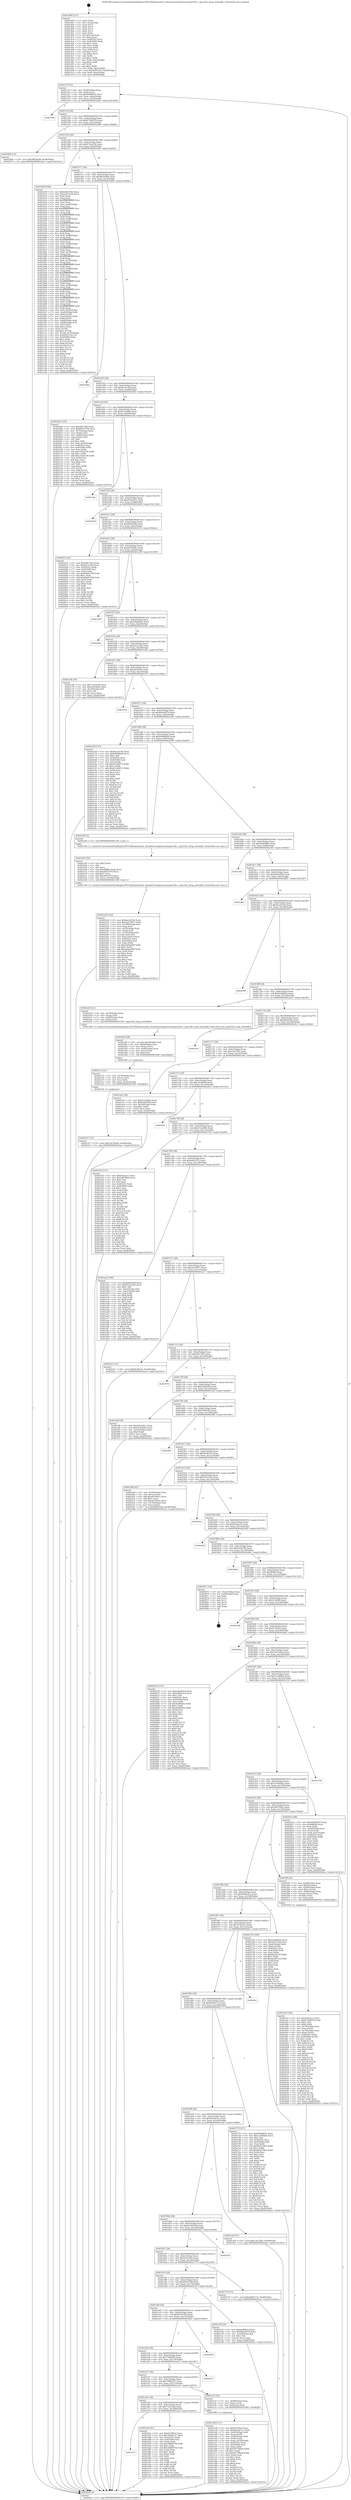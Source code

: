 digraph "0x4014b0" {
  label = "0x4014b0 (/mnt/c/Users/mathe/Desktop/tcc/POCII/binaries/extr_linuxdriversiiopressurezpa2326.c_zpa2326_isreg_writeable_Final-ollvm.out::main(0))"
  labelloc = "t"
  node[shape=record]

  Entry [label="",width=0.3,height=0.3,shape=circle,fillcolor=black,style=filled]
  "0x40151f" [label="{
     0x40151f [32]\l
     | [instrs]\l
     &nbsp;&nbsp;0x40151f \<+6\>: mov -0xa8(%rbp),%eax\l
     &nbsp;&nbsp;0x401525 \<+2\>: mov %eax,%ecx\l
     &nbsp;&nbsp;0x401527 \<+6\>: sub $0x85b80835,%ecx\l
     &nbsp;&nbsp;0x40152d \<+6\>: mov %eax,-0xbc(%rbp)\l
     &nbsp;&nbsp;0x401533 \<+6\>: mov %ecx,-0xc0(%rbp)\l
     &nbsp;&nbsp;0x401539 \<+6\>: je 0000000000402ab6 \<main+0x1606\>\l
  }"]
  "0x402ab6" [label="{
     0x402ab6\l
  }", style=dashed]
  "0x40153f" [label="{
     0x40153f [28]\l
     | [instrs]\l
     &nbsp;&nbsp;0x40153f \<+5\>: jmp 0000000000401544 \<main+0x94\>\l
     &nbsp;&nbsp;0x401544 \<+6\>: mov -0xbc(%rbp),%eax\l
     &nbsp;&nbsp;0x40154a \<+5\>: sub $0x87586978,%eax\l
     &nbsp;&nbsp;0x40154f \<+6\>: mov %eax,-0xc4(%rbp)\l
     &nbsp;&nbsp;0x401555 \<+6\>: je 000000000040206b \<main+0xbbb\>\l
  }"]
  Exit [label="",width=0.3,height=0.3,shape=circle,fillcolor=black,style=filled,peripheries=2]
  "0x40206b" [label="{
     0x40206b [15]\l
     | [instrs]\l
     &nbsp;&nbsp;0x40206b \<+10\>: movl $0x9f92d3d9,-0xa8(%rbp)\l
     &nbsp;&nbsp;0x402075 \<+5\>: jmp 0000000000402ace \<main+0x161e\>\l
  }"]
  "0x40155b" [label="{
     0x40155b [28]\l
     | [instrs]\l
     &nbsp;&nbsp;0x40155b \<+5\>: jmp 0000000000401560 \<main+0xb0\>\l
     &nbsp;&nbsp;0x401560 \<+6\>: mov -0xbc(%rbp),%eax\l
     &nbsp;&nbsp;0x401566 \<+5\>: sub $0x87a5a256,%eax\l
     &nbsp;&nbsp;0x40156b \<+6\>: mov %eax,-0xc8(%rbp)\l
     &nbsp;&nbsp;0x401571 \<+6\>: je 0000000000401b0f \<main+0x65f\>\l
  }"]
  "0x402327" [label="{
     0x402327 [15]\l
     | [instrs]\l
     &nbsp;&nbsp;0x402327 \<+10\>: movl $0x10e7b4ed,-0xa8(%rbp)\l
     &nbsp;&nbsp;0x402331 \<+5\>: jmp 0000000000402ace \<main+0x161e\>\l
  }"]
  "0x401b0f" [label="{
     0x401b0f [348]\l
     | [instrs]\l
     &nbsp;&nbsp;0x401b0f \<+5\>: mov $0xba8e4446,%eax\l
     &nbsp;&nbsp;0x401b14 \<+5\>: mov $0xaa5e1a2b,%ecx\l
     &nbsp;&nbsp;0x401b19 \<+2\>: xor %edx,%edx\l
     &nbsp;&nbsp;0x401b1b \<+3\>: mov %rsp,%rsi\l
     &nbsp;&nbsp;0x401b1e \<+4\>: add $0xfffffffffffffff0,%rsi\l
     &nbsp;&nbsp;0x401b22 \<+3\>: mov %rsi,%rsp\l
     &nbsp;&nbsp;0x401b25 \<+7\>: mov %rsi,-0xa0(%rbp)\l
     &nbsp;&nbsp;0x401b2c \<+3\>: mov %rsp,%rsi\l
     &nbsp;&nbsp;0x401b2f \<+4\>: add $0xfffffffffffffff0,%rsi\l
     &nbsp;&nbsp;0x401b33 \<+3\>: mov %rsi,%rsp\l
     &nbsp;&nbsp;0x401b36 \<+3\>: mov %rsp,%rdi\l
     &nbsp;&nbsp;0x401b39 \<+4\>: add $0xfffffffffffffff0,%rdi\l
     &nbsp;&nbsp;0x401b3d \<+3\>: mov %rdi,%rsp\l
     &nbsp;&nbsp;0x401b40 \<+7\>: mov %rdi,-0x98(%rbp)\l
     &nbsp;&nbsp;0x401b47 \<+3\>: mov %rsp,%rdi\l
     &nbsp;&nbsp;0x401b4a \<+4\>: add $0xfffffffffffffff0,%rdi\l
     &nbsp;&nbsp;0x401b4e \<+3\>: mov %rdi,%rsp\l
     &nbsp;&nbsp;0x401b51 \<+7\>: mov %rdi,-0x90(%rbp)\l
     &nbsp;&nbsp;0x401b58 \<+3\>: mov %rsp,%rdi\l
     &nbsp;&nbsp;0x401b5b \<+4\>: add $0xfffffffffffffff0,%rdi\l
     &nbsp;&nbsp;0x401b5f \<+3\>: mov %rdi,%rsp\l
     &nbsp;&nbsp;0x401b62 \<+7\>: mov %rdi,-0x88(%rbp)\l
     &nbsp;&nbsp;0x401b69 \<+3\>: mov %rsp,%rdi\l
     &nbsp;&nbsp;0x401b6c \<+4\>: add $0xfffffffffffffff0,%rdi\l
     &nbsp;&nbsp;0x401b70 \<+3\>: mov %rdi,%rsp\l
     &nbsp;&nbsp;0x401b73 \<+4\>: mov %rdi,-0x80(%rbp)\l
     &nbsp;&nbsp;0x401b77 \<+3\>: mov %rsp,%rdi\l
     &nbsp;&nbsp;0x401b7a \<+4\>: add $0xfffffffffffffff0,%rdi\l
     &nbsp;&nbsp;0x401b7e \<+3\>: mov %rdi,%rsp\l
     &nbsp;&nbsp;0x401b81 \<+4\>: mov %rdi,-0x78(%rbp)\l
     &nbsp;&nbsp;0x401b85 \<+3\>: mov %rsp,%rdi\l
     &nbsp;&nbsp;0x401b88 \<+4\>: add $0xfffffffffffffff0,%rdi\l
     &nbsp;&nbsp;0x401b8c \<+3\>: mov %rdi,%rsp\l
     &nbsp;&nbsp;0x401b8f \<+4\>: mov %rdi,-0x70(%rbp)\l
     &nbsp;&nbsp;0x401b93 \<+3\>: mov %rsp,%rdi\l
     &nbsp;&nbsp;0x401b96 \<+4\>: add $0xfffffffffffffff0,%rdi\l
     &nbsp;&nbsp;0x401b9a \<+3\>: mov %rdi,%rsp\l
     &nbsp;&nbsp;0x401b9d \<+4\>: mov %rdi,-0x68(%rbp)\l
     &nbsp;&nbsp;0x401ba1 \<+3\>: mov %rsp,%rdi\l
     &nbsp;&nbsp;0x401ba4 \<+4\>: add $0xfffffffffffffff0,%rdi\l
     &nbsp;&nbsp;0x401ba8 \<+3\>: mov %rdi,%rsp\l
     &nbsp;&nbsp;0x401bab \<+4\>: mov %rdi,-0x60(%rbp)\l
     &nbsp;&nbsp;0x401baf \<+3\>: mov %rsp,%rdi\l
     &nbsp;&nbsp;0x401bb2 \<+4\>: add $0xfffffffffffffff0,%rdi\l
     &nbsp;&nbsp;0x401bb6 \<+3\>: mov %rdi,%rsp\l
     &nbsp;&nbsp;0x401bb9 \<+4\>: mov %rdi,-0x58(%rbp)\l
     &nbsp;&nbsp;0x401bbd \<+3\>: mov %rsp,%rdi\l
     &nbsp;&nbsp;0x401bc0 \<+4\>: add $0xfffffffffffffff0,%rdi\l
     &nbsp;&nbsp;0x401bc4 \<+3\>: mov %rdi,%rsp\l
     &nbsp;&nbsp;0x401bc7 \<+4\>: mov %rdi,-0x50(%rbp)\l
     &nbsp;&nbsp;0x401bcb \<+3\>: mov %rsp,%rdi\l
     &nbsp;&nbsp;0x401bce \<+4\>: add $0xfffffffffffffff0,%rdi\l
     &nbsp;&nbsp;0x401bd2 \<+3\>: mov %rdi,%rsp\l
     &nbsp;&nbsp;0x401bd5 \<+4\>: mov %rdi,-0x48(%rbp)\l
     &nbsp;&nbsp;0x401bd9 \<+3\>: mov %rsp,%rdi\l
     &nbsp;&nbsp;0x401bdc \<+4\>: add $0xfffffffffffffff0,%rdi\l
     &nbsp;&nbsp;0x401be0 \<+3\>: mov %rdi,%rsp\l
     &nbsp;&nbsp;0x401be3 \<+4\>: mov %rdi,-0x40(%rbp)\l
     &nbsp;&nbsp;0x401be7 \<+7\>: mov -0xa0(%rbp),%rdi\l
     &nbsp;&nbsp;0x401bee \<+6\>: movl $0x0,(%rdi)\l
     &nbsp;&nbsp;0x401bf4 \<+7\>: mov -0xac(%rbp),%r8d\l
     &nbsp;&nbsp;0x401bfb \<+3\>: mov %r8d,(%rsi)\l
     &nbsp;&nbsp;0x401bfe \<+7\>: mov -0x98(%rbp),%rdi\l
     &nbsp;&nbsp;0x401c05 \<+7\>: mov -0xb8(%rbp),%r9\l
     &nbsp;&nbsp;0x401c0c \<+3\>: mov %r9,(%rdi)\l
     &nbsp;&nbsp;0x401c0f \<+3\>: cmpl $0x2,(%rsi)\l
     &nbsp;&nbsp;0x401c12 \<+4\>: setne %r10b\l
     &nbsp;&nbsp;0x401c16 \<+4\>: and $0x1,%r10b\l
     &nbsp;&nbsp;0x401c1a \<+4\>: mov %r10b,-0x35(%rbp)\l
     &nbsp;&nbsp;0x401c1e \<+8\>: mov 0x40505c,%r11d\l
     &nbsp;&nbsp;0x401c26 \<+7\>: mov 0x405060,%ebx\l
     &nbsp;&nbsp;0x401c2d \<+3\>: sub $0x1,%edx\l
     &nbsp;&nbsp;0x401c30 \<+3\>: mov %r11d,%r14d\l
     &nbsp;&nbsp;0x401c33 \<+3\>: add %edx,%r14d\l
     &nbsp;&nbsp;0x401c36 \<+4\>: imul %r14d,%r11d\l
     &nbsp;&nbsp;0x401c3a \<+4\>: and $0x1,%r11d\l
     &nbsp;&nbsp;0x401c3e \<+4\>: cmp $0x0,%r11d\l
     &nbsp;&nbsp;0x401c42 \<+4\>: sete %r10b\l
     &nbsp;&nbsp;0x401c46 \<+3\>: cmp $0xa,%ebx\l
     &nbsp;&nbsp;0x401c49 \<+4\>: setl %r15b\l
     &nbsp;&nbsp;0x401c4d \<+3\>: mov %r10b,%r12b\l
     &nbsp;&nbsp;0x401c50 \<+3\>: and %r15b,%r12b\l
     &nbsp;&nbsp;0x401c53 \<+3\>: xor %r15b,%r10b\l
     &nbsp;&nbsp;0x401c56 \<+3\>: or %r10b,%r12b\l
     &nbsp;&nbsp;0x401c59 \<+4\>: test $0x1,%r12b\l
     &nbsp;&nbsp;0x401c5d \<+3\>: cmovne %ecx,%eax\l
     &nbsp;&nbsp;0x401c60 \<+6\>: mov %eax,-0xa8(%rbp)\l
     &nbsp;&nbsp;0x401c66 \<+5\>: jmp 0000000000402ace \<main+0x161e\>\l
  }"]
  "0x401577" [label="{
     0x401577 [28]\l
     | [instrs]\l
     &nbsp;&nbsp;0x401577 \<+5\>: jmp 000000000040157c \<main+0xcc\>\l
     &nbsp;&nbsp;0x40157c \<+6\>: mov -0xbc(%rbp),%eax\l
     &nbsp;&nbsp;0x401582 \<+5\>: sub $0x8825efbb,%eax\l
     &nbsp;&nbsp;0x401587 \<+6\>: mov %eax,-0xcc(%rbp)\l
     &nbsp;&nbsp;0x40158d \<+6\>: je 0000000000401dbb \<main+0x90b\>\l
  }"]
  "0x402312" [label="{
     0x402312 [21]\l
     | [instrs]\l
     &nbsp;&nbsp;0x402312 \<+4\>: mov -0x78(%rbp),%rcx\l
     &nbsp;&nbsp;0x402316 \<+3\>: mov (%rcx),%rcx\l
     &nbsp;&nbsp;0x402319 \<+3\>: mov %rcx,%rdi\l
     &nbsp;&nbsp;0x40231c \<+6\>: mov %eax,-0x18c(%rbp)\l
     &nbsp;&nbsp;0x402322 \<+5\>: call 0000000000401030 \<free@plt\>\l
     | [calls]\l
     &nbsp;&nbsp;0x401030 \{1\} (unknown)\l
  }"]
  "0x401dbb" [label="{
     0x401dbb\l
  }", style=dashed]
  "0x401593" [label="{
     0x401593 [28]\l
     | [instrs]\l
     &nbsp;&nbsp;0x401593 \<+5\>: jmp 0000000000401598 \<main+0xe8\>\l
     &nbsp;&nbsp;0x401598 \<+6\>: mov -0xbc(%rbp),%eax\l
     &nbsp;&nbsp;0x40159e \<+5\>: sub $0x8ccf11bd,%eax\l
     &nbsp;&nbsp;0x4015a3 \<+6\>: mov %eax,-0xd0(%rbp)\l
     &nbsp;&nbsp;0x4015a9 \<+6\>: je 00000000004020d5 \<main+0xc25\>\l
  }"]
  "0x4022f5" [label="{
     0x4022f5 [29]\l
     | [instrs]\l
     &nbsp;&nbsp;0x4022f5 \<+10\>: movabs $0x4030d6,%rdi\l
     &nbsp;&nbsp;0x4022ff \<+4\>: mov -0x68(%rbp),%rcx\l
     &nbsp;&nbsp;0x402303 \<+2\>: mov %eax,(%rcx)\l
     &nbsp;&nbsp;0x402305 \<+4\>: mov -0x68(%rbp),%rcx\l
     &nbsp;&nbsp;0x402309 \<+2\>: mov (%rcx),%esi\l
     &nbsp;&nbsp;0x40230b \<+2\>: mov $0x0,%al\l
     &nbsp;&nbsp;0x40230d \<+5\>: call 0000000000401040 \<printf@plt\>\l
     | [calls]\l
     &nbsp;&nbsp;0x401040 \{1\} (unknown)\l
  }"]
  "0x4020d5" [label="{
     0x4020d5 [122]\l
     | [instrs]\l
     &nbsp;&nbsp;0x4020d5 \<+5\>: mov $0xef817fd2,%eax\l
     &nbsp;&nbsp;0x4020da \<+5\>: mov $0x68547938,%ecx\l
     &nbsp;&nbsp;0x4020df \<+4\>: mov -0x70(%rbp),%rdx\l
     &nbsp;&nbsp;0x4020e3 \<+2\>: mov (%rdx),%esi\l
     &nbsp;&nbsp;0x4020e5 \<+4\>: mov -0x80(%rbp),%rdx\l
     &nbsp;&nbsp;0x4020e9 \<+2\>: cmp (%rdx),%esi\l
     &nbsp;&nbsp;0x4020eb \<+4\>: setl %dil\l
     &nbsp;&nbsp;0x4020ef \<+4\>: and $0x1,%dil\l
     &nbsp;&nbsp;0x4020f3 \<+4\>: mov %dil,-0x2d(%rbp)\l
     &nbsp;&nbsp;0x4020f7 \<+7\>: mov 0x40505c,%esi\l
     &nbsp;&nbsp;0x4020fe \<+8\>: mov 0x405060,%r8d\l
     &nbsp;&nbsp;0x402106 \<+3\>: mov %esi,%r9d\l
     &nbsp;&nbsp;0x402109 \<+7\>: sub $0xc1824c38,%r9d\l
     &nbsp;&nbsp;0x402110 \<+4\>: sub $0x1,%r9d\l
     &nbsp;&nbsp;0x402114 \<+7\>: add $0xc1824c38,%r9d\l
     &nbsp;&nbsp;0x40211b \<+4\>: imul %r9d,%esi\l
     &nbsp;&nbsp;0x40211f \<+3\>: and $0x1,%esi\l
     &nbsp;&nbsp;0x402122 \<+3\>: cmp $0x0,%esi\l
     &nbsp;&nbsp;0x402125 \<+4\>: sete %dil\l
     &nbsp;&nbsp;0x402129 \<+4\>: cmp $0xa,%r8d\l
     &nbsp;&nbsp;0x40212d \<+4\>: setl %r10b\l
     &nbsp;&nbsp;0x402131 \<+3\>: mov %dil,%r11b\l
     &nbsp;&nbsp;0x402134 \<+3\>: and %r10b,%r11b\l
     &nbsp;&nbsp;0x402137 \<+3\>: xor %r10b,%dil\l
     &nbsp;&nbsp;0x40213a \<+3\>: or %dil,%r11b\l
     &nbsp;&nbsp;0x40213d \<+4\>: test $0x1,%r11b\l
     &nbsp;&nbsp;0x402141 \<+3\>: cmovne %ecx,%eax\l
     &nbsp;&nbsp;0x402144 \<+6\>: mov %eax,-0xa8(%rbp)\l
     &nbsp;&nbsp;0x40214a \<+5\>: jmp 0000000000402ace \<main+0x161e\>\l
  }"]
  "0x4015af" [label="{
     0x4015af [28]\l
     | [instrs]\l
     &nbsp;&nbsp;0x4015af \<+5\>: jmp 00000000004015b4 \<main+0x104\>\l
     &nbsp;&nbsp;0x4015b4 \<+6\>: mov -0xbc(%rbp),%eax\l
     &nbsp;&nbsp;0x4015ba \<+5\>: sub $0x912c69da,%eax\l
     &nbsp;&nbsp;0x4015bf \<+6\>: mov %eax,-0xd4(%rbp)\l
     &nbsp;&nbsp;0x4015c5 \<+6\>: je 0000000000401eda \<main+0xa2a\>\l
  }"]
  "0x40222d" [label="{
     0x40222d [122]\l
     | [instrs]\l
     &nbsp;&nbsp;0x40222d \<+5\>: mov $0xbace0236,%ecx\l
     &nbsp;&nbsp;0x402232 \<+5\>: mov $0xea019872,%edx\l
     &nbsp;&nbsp;0x402237 \<+6\>: mov -0x188(%rbp),%esi\l
     &nbsp;&nbsp;0x40223d \<+3\>: imul %eax,%esi\l
     &nbsp;&nbsp;0x402240 \<+4\>: mov -0x78(%rbp),%rdi\l
     &nbsp;&nbsp;0x402244 \<+3\>: mov (%rdi),%rdi\l
     &nbsp;&nbsp;0x402247 \<+4\>: mov -0x70(%rbp),%r8\l
     &nbsp;&nbsp;0x40224b \<+3\>: movslq (%r8),%r8\l
     &nbsp;&nbsp;0x40224e \<+4\>: mov %esi,(%rdi,%r8,4)\l
     &nbsp;&nbsp;0x402252 \<+7\>: mov 0x40505c,%eax\l
     &nbsp;&nbsp;0x402259 \<+7\>: mov 0x405060,%esi\l
     &nbsp;&nbsp;0x402260 \<+3\>: mov %eax,%r9d\l
     &nbsp;&nbsp;0x402263 \<+7\>: sub $0xa646a899,%r9d\l
     &nbsp;&nbsp;0x40226a \<+4\>: sub $0x1,%r9d\l
     &nbsp;&nbsp;0x40226e \<+7\>: add $0xa646a899,%r9d\l
     &nbsp;&nbsp;0x402275 \<+4\>: imul %r9d,%eax\l
     &nbsp;&nbsp;0x402279 \<+3\>: and $0x1,%eax\l
     &nbsp;&nbsp;0x40227c \<+3\>: cmp $0x0,%eax\l
     &nbsp;&nbsp;0x40227f \<+4\>: sete %r10b\l
     &nbsp;&nbsp;0x402283 \<+3\>: cmp $0xa,%esi\l
     &nbsp;&nbsp;0x402286 \<+4\>: setl %r11b\l
     &nbsp;&nbsp;0x40228a \<+3\>: mov %r10b,%bl\l
     &nbsp;&nbsp;0x40228d \<+3\>: and %r11b,%bl\l
     &nbsp;&nbsp;0x402290 \<+3\>: xor %r11b,%r10b\l
     &nbsp;&nbsp;0x402293 \<+3\>: or %r10b,%bl\l
     &nbsp;&nbsp;0x402296 \<+3\>: test $0x1,%bl\l
     &nbsp;&nbsp;0x402299 \<+3\>: cmovne %edx,%ecx\l
     &nbsp;&nbsp;0x40229c \<+6\>: mov %ecx,-0xa8(%rbp)\l
     &nbsp;&nbsp;0x4022a2 \<+5\>: jmp 0000000000402ace \<main+0x161e\>\l
  }"]
  "0x401eda" [label="{
     0x401eda\l
  }", style=dashed]
  "0x4015cb" [label="{
     0x4015cb [28]\l
     | [instrs]\l
     &nbsp;&nbsp;0x4015cb \<+5\>: jmp 00000000004015d0 \<main+0x120\>\l
     &nbsp;&nbsp;0x4015d0 \<+6\>: mov -0xbc(%rbp),%eax\l
     &nbsp;&nbsp;0x4015d6 \<+5\>: sub $0x954a30c1,%eax\l
     &nbsp;&nbsp;0x4015db \<+6\>: mov %eax,-0xd8(%rbp)\l
     &nbsp;&nbsp;0x4015e1 \<+6\>: je 000000000040264d \<main+0x119d\>\l
  }"]
  "0x402205" [label="{
     0x402205 [40]\l
     | [instrs]\l
     &nbsp;&nbsp;0x402205 \<+5\>: mov $0x2,%ecx\l
     &nbsp;&nbsp;0x40220a \<+1\>: cltd\l
     &nbsp;&nbsp;0x40220b \<+2\>: idiv %ecx\l
     &nbsp;&nbsp;0x40220d \<+6\>: imul $0xfffffffe,%edx,%ecx\l
     &nbsp;&nbsp;0x402213 \<+6\>: sub $0xa69c5974,%ecx\l
     &nbsp;&nbsp;0x402219 \<+3\>: add $0x1,%ecx\l
     &nbsp;&nbsp;0x40221c \<+6\>: add $0xa69c5974,%ecx\l
     &nbsp;&nbsp;0x402222 \<+6\>: mov %ecx,-0x188(%rbp)\l
     &nbsp;&nbsp;0x402228 \<+5\>: call 0000000000401160 \<next_i\>\l
     | [calls]\l
     &nbsp;&nbsp;0x401160 \{1\} (/mnt/c/Users/mathe/Desktop/tcc/POCII/binaries/extr_linuxdriversiiopressurezpa2326.c_zpa2326_isreg_writeable_Final-ollvm.out::next_i)\l
  }"]
  "0x40264d" [label="{
     0x40264d\l
  }", style=dashed]
  "0x4015e7" [label="{
     0x4015e7 [28]\l
     | [instrs]\l
     &nbsp;&nbsp;0x4015e7 \<+5\>: jmp 00000000004015ec \<main+0x13c\>\l
     &nbsp;&nbsp;0x4015ec \<+6\>: mov -0xbc(%rbp),%eax\l
     &nbsp;&nbsp;0x4015f2 \<+5\>: sub $0x9f92d3d9,%eax\l
     &nbsp;&nbsp;0x4015f7 \<+6\>: mov %eax,-0xdc(%rbp)\l
     &nbsp;&nbsp;0x4015fd \<+6\>: je 000000000040207a \<main+0xbca\>\l
  }"]
  "0x401fc9" [label="{
     0x401fc9 [162]\l
     | [instrs]\l
     &nbsp;&nbsp;0x401fc9 \<+5\>: mov $0xfcd2ace1,%ecx\l
     &nbsp;&nbsp;0x401fce \<+5\>: mov $0x87586978,%edx\l
     &nbsp;&nbsp;0x401fd3 \<+3\>: mov $0x1,%sil\l
     &nbsp;&nbsp;0x401fd6 \<+3\>: xor %r8d,%r8d\l
     &nbsp;&nbsp;0x401fd9 \<+4\>: mov -0x78(%rbp),%rdi\l
     &nbsp;&nbsp;0x401fdd \<+3\>: mov %rax,(%rdi)\l
     &nbsp;&nbsp;0x401fe0 \<+4\>: mov -0x70(%rbp),%rax\l
     &nbsp;&nbsp;0x401fe4 \<+6\>: movl $0x0,(%rax)\l
     &nbsp;&nbsp;0x401fea \<+8\>: mov 0x40505c,%r9d\l
     &nbsp;&nbsp;0x401ff2 \<+8\>: mov 0x405060,%r10d\l
     &nbsp;&nbsp;0x401ffa \<+4\>: sub $0x1,%r8d\l
     &nbsp;&nbsp;0x401ffe \<+3\>: mov %r9d,%r11d\l
     &nbsp;&nbsp;0x402001 \<+3\>: add %r8d,%r11d\l
     &nbsp;&nbsp;0x402004 \<+4\>: imul %r11d,%r9d\l
     &nbsp;&nbsp;0x402008 \<+4\>: and $0x1,%r9d\l
     &nbsp;&nbsp;0x40200c \<+4\>: cmp $0x0,%r9d\l
     &nbsp;&nbsp;0x402010 \<+3\>: sete %bl\l
     &nbsp;&nbsp;0x402013 \<+4\>: cmp $0xa,%r10d\l
     &nbsp;&nbsp;0x402017 \<+4\>: setl %r14b\l
     &nbsp;&nbsp;0x40201b \<+3\>: mov %bl,%r15b\l
     &nbsp;&nbsp;0x40201e \<+4\>: xor $0xff,%r15b\l
     &nbsp;&nbsp;0x402022 \<+3\>: mov %r14b,%r12b\l
     &nbsp;&nbsp;0x402025 \<+4\>: xor $0xff,%r12b\l
     &nbsp;&nbsp;0x402029 \<+4\>: xor $0x0,%sil\l
     &nbsp;&nbsp;0x40202d \<+3\>: mov %r15b,%r13b\l
     &nbsp;&nbsp;0x402030 \<+4\>: and $0x0,%r13b\l
     &nbsp;&nbsp;0x402034 \<+3\>: and %sil,%bl\l
     &nbsp;&nbsp;0x402037 \<+3\>: mov %r12b,%al\l
     &nbsp;&nbsp;0x40203a \<+2\>: and $0x0,%al\l
     &nbsp;&nbsp;0x40203c \<+3\>: and %sil,%r14b\l
     &nbsp;&nbsp;0x40203f \<+3\>: or %bl,%r13b\l
     &nbsp;&nbsp;0x402042 \<+3\>: or %r14b,%al\l
     &nbsp;&nbsp;0x402045 \<+3\>: xor %al,%r13b\l
     &nbsp;&nbsp;0x402048 \<+3\>: or %r12b,%r15b\l
     &nbsp;&nbsp;0x40204b \<+4\>: xor $0xff,%r15b\l
     &nbsp;&nbsp;0x40204f \<+4\>: or $0x0,%sil\l
     &nbsp;&nbsp;0x402053 \<+3\>: and %sil,%r15b\l
     &nbsp;&nbsp;0x402056 \<+3\>: or %r15b,%r13b\l
     &nbsp;&nbsp;0x402059 \<+4\>: test $0x1,%r13b\l
     &nbsp;&nbsp;0x40205d \<+3\>: cmovne %edx,%ecx\l
     &nbsp;&nbsp;0x402060 \<+6\>: mov %ecx,-0xa8(%rbp)\l
     &nbsp;&nbsp;0x402066 \<+5\>: jmp 0000000000402ace \<main+0x161e\>\l
  }"]
  "0x40207a" [label="{
     0x40207a [91]\l
     | [instrs]\l
     &nbsp;&nbsp;0x40207a \<+5\>: mov $0xef817fd2,%eax\l
     &nbsp;&nbsp;0x40207f \<+5\>: mov $0x8ccf11bd,%ecx\l
     &nbsp;&nbsp;0x402084 \<+7\>: mov 0x40505c,%edx\l
     &nbsp;&nbsp;0x40208b \<+7\>: mov 0x405060,%esi\l
     &nbsp;&nbsp;0x402092 \<+2\>: mov %edx,%edi\l
     &nbsp;&nbsp;0x402094 \<+6\>: sub $0xb4b0e788,%edi\l
     &nbsp;&nbsp;0x40209a \<+3\>: sub $0x1,%edi\l
     &nbsp;&nbsp;0x40209d \<+6\>: add $0xb4b0e788,%edi\l
     &nbsp;&nbsp;0x4020a3 \<+3\>: imul %edi,%edx\l
     &nbsp;&nbsp;0x4020a6 \<+3\>: and $0x1,%edx\l
     &nbsp;&nbsp;0x4020a9 \<+3\>: cmp $0x0,%edx\l
     &nbsp;&nbsp;0x4020ac \<+4\>: sete %r8b\l
     &nbsp;&nbsp;0x4020b0 \<+3\>: cmp $0xa,%esi\l
     &nbsp;&nbsp;0x4020b3 \<+4\>: setl %r9b\l
     &nbsp;&nbsp;0x4020b7 \<+3\>: mov %r8b,%r10b\l
     &nbsp;&nbsp;0x4020ba \<+3\>: and %r9b,%r10b\l
     &nbsp;&nbsp;0x4020bd \<+3\>: xor %r9b,%r8b\l
     &nbsp;&nbsp;0x4020c0 \<+3\>: or %r8b,%r10b\l
     &nbsp;&nbsp;0x4020c3 \<+4\>: test $0x1,%r10b\l
     &nbsp;&nbsp;0x4020c7 \<+3\>: cmovne %ecx,%eax\l
     &nbsp;&nbsp;0x4020ca \<+6\>: mov %eax,-0xa8(%rbp)\l
     &nbsp;&nbsp;0x4020d0 \<+5\>: jmp 0000000000402ace \<main+0x161e\>\l
  }"]
  "0x401603" [label="{
     0x401603 [28]\l
     | [instrs]\l
     &nbsp;&nbsp;0x401603 \<+5\>: jmp 0000000000401608 \<main+0x158\>\l
     &nbsp;&nbsp;0x401608 \<+6\>: mov -0xbc(%rbp),%eax\l
     &nbsp;&nbsp;0x40160e \<+5\>: sub $0xa295404c,%eax\l
     &nbsp;&nbsp;0x401613 \<+6\>: mov %eax,-0xe0(%rbp)\l
     &nbsp;&nbsp;0x401619 \<+6\>: je 0000000000401c89 \<main+0x7d9\>\l
  }"]
  "0x401e38" [label="{
     0x401e38 [117]\l
     | [instrs]\l
     &nbsp;&nbsp;0x401e38 \<+5\>: mov $0xd1399a3,%ecx\l
     &nbsp;&nbsp;0x401e3d \<+5\>: mov $0x481ab7a1,%edx\l
     &nbsp;&nbsp;0x401e42 \<+7\>: mov -0x90(%rbp),%rdi\l
     &nbsp;&nbsp;0x401e49 \<+2\>: mov %eax,(%rdi)\l
     &nbsp;&nbsp;0x401e4b \<+7\>: mov -0x90(%rbp),%rdi\l
     &nbsp;&nbsp;0x401e52 \<+2\>: mov (%rdi),%eax\l
     &nbsp;&nbsp;0x401e54 \<+3\>: mov %eax,-0x34(%rbp)\l
     &nbsp;&nbsp;0x401e57 \<+7\>: mov 0x40505c,%eax\l
     &nbsp;&nbsp;0x401e5e \<+7\>: mov 0x405060,%esi\l
     &nbsp;&nbsp;0x401e65 \<+3\>: mov %eax,%r8d\l
     &nbsp;&nbsp;0x401e68 \<+7\>: add $0x587788ad,%r8d\l
     &nbsp;&nbsp;0x401e6f \<+4\>: sub $0x1,%r8d\l
     &nbsp;&nbsp;0x401e73 \<+7\>: sub $0x587788ad,%r8d\l
     &nbsp;&nbsp;0x401e7a \<+4\>: imul %r8d,%eax\l
     &nbsp;&nbsp;0x401e7e \<+3\>: and $0x1,%eax\l
     &nbsp;&nbsp;0x401e81 \<+3\>: cmp $0x0,%eax\l
     &nbsp;&nbsp;0x401e84 \<+4\>: sete %r9b\l
     &nbsp;&nbsp;0x401e88 \<+3\>: cmp $0xa,%esi\l
     &nbsp;&nbsp;0x401e8b \<+4\>: setl %r10b\l
     &nbsp;&nbsp;0x401e8f \<+3\>: mov %r9b,%r11b\l
     &nbsp;&nbsp;0x401e92 \<+3\>: and %r10b,%r11b\l
     &nbsp;&nbsp;0x401e95 \<+3\>: xor %r10b,%r9b\l
     &nbsp;&nbsp;0x401e98 \<+3\>: or %r9b,%r11b\l
     &nbsp;&nbsp;0x401e9b \<+4\>: test $0x1,%r11b\l
     &nbsp;&nbsp;0x401e9f \<+3\>: cmovne %edx,%ecx\l
     &nbsp;&nbsp;0x401ea2 \<+6\>: mov %ecx,-0xa8(%rbp)\l
     &nbsp;&nbsp;0x401ea8 \<+5\>: jmp 0000000000402ace \<main+0x161e\>\l
  }"]
  "0x401c89" [label="{
     0x401c89\l
  }", style=dashed]
  "0x40161f" [label="{
     0x40161f [28]\l
     | [instrs]\l
     &nbsp;&nbsp;0x40161f \<+5\>: jmp 0000000000401624 \<main+0x174\>\l
     &nbsp;&nbsp;0x401624 \<+6\>: mov -0xbc(%rbp),%eax\l
     &nbsp;&nbsp;0x40162a \<+5\>: sub $0xa5bd6024,%eax\l
     &nbsp;&nbsp;0x40162f \<+6\>: mov %eax,-0xe4(%rbp)\l
     &nbsp;&nbsp;0x401635 \<+6\>: je 0000000000402a9a \<main+0x15ea\>\l
  }"]
  "0x401a7f" [label="{
     0x401a7f\l
  }", style=dashed]
  "0x402a9a" [label="{
     0x402a9a\l
  }", style=dashed]
  "0x40163b" [label="{
     0x40163b [28]\l
     | [instrs]\l
     &nbsp;&nbsp;0x40163b \<+5\>: jmp 0000000000401640 \<main+0x190\>\l
     &nbsp;&nbsp;0x401640 \<+6\>: mov -0xbc(%rbp),%eax\l
     &nbsp;&nbsp;0x401646 \<+5\>: sub $0xaa5e1a2b,%eax\l
     &nbsp;&nbsp;0x40164b \<+6\>: mov %eax,-0xe8(%rbp)\l
     &nbsp;&nbsp;0x401651 \<+6\>: je 0000000000401c6b \<main+0x7bb\>\l
  }"]
  "0x401dca" [label="{
     0x401dca [91]\l
     | [instrs]\l
     &nbsp;&nbsp;0x401dca \<+5\>: mov $0xd1399a3,%eax\l
     &nbsp;&nbsp;0x401dcf \<+5\>: mov $0x7899a327,%ecx\l
     &nbsp;&nbsp;0x401dd4 \<+7\>: mov 0x40505c,%edx\l
     &nbsp;&nbsp;0x401ddb \<+7\>: mov 0x405060,%esi\l
     &nbsp;&nbsp;0x401de2 \<+2\>: mov %edx,%edi\l
     &nbsp;&nbsp;0x401de4 \<+6\>: sub $0x3db8070b,%edi\l
     &nbsp;&nbsp;0x401dea \<+3\>: sub $0x1,%edi\l
     &nbsp;&nbsp;0x401ded \<+6\>: add $0x3db8070b,%edi\l
     &nbsp;&nbsp;0x401df3 \<+3\>: imul %edi,%edx\l
     &nbsp;&nbsp;0x401df6 \<+3\>: and $0x1,%edx\l
     &nbsp;&nbsp;0x401df9 \<+3\>: cmp $0x0,%edx\l
     &nbsp;&nbsp;0x401dfc \<+4\>: sete %r8b\l
     &nbsp;&nbsp;0x401e00 \<+3\>: cmp $0xa,%esi\l
     &nbsp;&nbsp;0x401e03 \<+4\>: setl %r9b\l
     &nbsp;&nbsp;0x401e07 \<+3\>: mov %r8b,%r10b\l
     &nbsp;&nbsp;0x401e0a \<+3\>: and %r9b,%r10b\l
     &nbsp;&nbsp;0x401e0d \<+3\>: xor %r9b,%r8b\l
     &nbsp;&nbsp;0x401e10 \<+3\>: or %r8b,%r10b\l
     &nbsp;&nbsp;0x401e13 \<+4\>: test $0x1,%r10b\l
     &nbsp;&nbsp;0x401e17 \<+3\>: cmovne %ecx,%eax\l
     &nbsp;&nbsp;0x401e1a \<+6\>: mov %eax,-0xa8(%rbp)\l
     &nbsp;&nbsp;0x401e20 \<+5\>: jmp 0000000000402ace \<main+0x161e\>\l
  }"]
  "0x401c6b" [label="{
     0x401c6b [30]\l
     | [instrs]\l
     &nbsp;&nbsp;0x401c6b \<+5\>: mov $0x7c410cb4,%eax\l
     &nbsp;&nbsp;0x401c70 \<+5\>: mov $0xa295404c,%ecx\l
     &nbsp;&nbsp;0x401c75 \<+3\>: mov -0x35(%rbp),%dl\l
     &nbsp;&nbsp;0x401c78 \<+3\>: test $0x1,%dl\l
     &nbsp;&nbsp;0x401c7b \<+3\>: cmovne %ecx,%eax\l
     &nbsp;&nbsp;0x401c7e \<+6\>: mov %eax,-0xa8(%rbp)\l
     &nbsp;&nbsp;0x401c84 \<+5\>: jmp 0000000000402ace \<main+0x161e\>\l
  }"]
  "0x401657" [label="{
     0x401657 [28]\l
     | [instrs]\l
     &nbsp;&nbsp;0x401657 \<+5\>: jmp 000000000040165c \<main+0x1ac\>\l
     &nbsp;&nbsp;0x40165c \<+6\>: mov -0xbc(%rbp),%eax\l
     &nbsp;&nbsp;0x401662 \<+5\>: sub $0xaa63f3a5,%eax\l
     &nbsp;&nbsp;0x401667 \<+6\>: mov %eax,-0xec(%rbp)\l
     &nbsp;&nbsp;0x40166d \<+6\>: je 000000000040251b \<main+0x106b\>\l
  }"]
  "0x401a63" [label="{
     0x401a63 [28]\l
     | [instrs]\l
     &nbsp;&nbsp;0x401a63 \<+5\>: jmp 0000000000401a68 \<main+0x5b8\>\l
     &nbsp;&nbsp;0x401a68 \<+6\>: mov -0xbc(%rbp),%eax\l
     &nbsp;&nbsp;0x401a6e \<+5\>: sub $0x7c410cb4,%eax\l
     &nbsp;&nbsp;0x401a73 \<+6\>: mov %eax,-0x180(%rbp)\l
     &nbsp;&nbsp;0x401a79 \<+6\>: je 0000000000401dca \<main+0x91a\>\l
  }"]
  "0x40251b" [label="{
     0x40251b\l
  }", style=dashed]
  "0x401673" [label="{
     0x401673 [28]\l
     | [instrs]\l
     &nbsp;&nbsp;0x401673 \<+5\>: jmp 0000000000401678 \<main+0x1c8\>\l
     &nbsp;&nbsp;0x401678 \<+6\>: mov -0xbc(%rbp),%eax\l
     &nbsp;&nbsp;0x40167e \<+5\>: sub $0xb0ea0979,%eax\l
     &nbsp;&nbsp;0x401683 \<+6\>: mov %eax,-0xf0(%rbp)\l
     &nbsp;&nbsp;0x401689 \<+6\>: je 000000000040216d \<main+0xcbd\>\l
  }"]
  "0x401e25" [label="{
     0x401e25 [19]\l
     | [instrs]\l
     &nbsp;&nbsp;0x401e25 \<+7\>: mov -0x98(%rbp),%rax\l
     &nbsp;&nbsp;0x401e2c \<+3\>: mov (%rax),%rax\l
     &nbsp;&nbsp;0x401e2f \<+4\>: mov 0x8(%rax),%rdi\l
     &nbsp;&nbsp;0x401e33 \<+5\>: call 0000000000401060 \<atoi@plt\>\l
     | [calls]\l
     &nbsp;&nbsp;0x401060 \{1\} (unknown)\l
  }"]
  "0x40216d" [label="{
     0x40216d [147]\l
     | [instrs]\l
     &nbsp;&nbsp;0x40216d \<+5\>: mov $0xbace0236,%eax\l
     &nbsp;&nbsp;0x402172 \<+5\>: mov $0xb4898eb9,%ecx\l
     &nbsp;&nbsp;0x402177 \<+2\>: mov $0x1,%dl\l
     &nbsp;&nbsp;0x402179 \<+7\>: mov 0x40505c,%esi\l
     &nbsp;&nbsp;0x402180 \<+7\>: mov 0x405060,%edi\l
     &nbsp;&nbsp;0x402187 \<+3\>: mov %esi,%r8d\l
     &nbsp;&nbsp;0x40218a \<+7\>: sub $0x451d0074,%r8d\l
     &nbsp;&nbsp;0x402191 \<+4\>: sub $0x1,%r8d\l
     &nbsp;&nbsp;0x402195 \<+7\>: add $0x451d0074,%r8d\l
     &nbsp;&nbsp;0x40219c \<+4\>: imul %r8d,%esi\l
     &nbsp;&nbsp;0x4021a0 \<+3\>: and $0x1,%esi\l
     &nbsp;&nbsp;0x4021a3 \<+3\>: cmp $0x0,%esi\l
     &nbsp;&nbsp;0x4021a6 \<+4\>: sete %r9b\l
     &nbsp;&nbsp;0x4021aa \<+3\>: cmp $0xa,%edi\l
     &nbsp;&nbsp;0x4021ad \<+4\>: setl %r10b\l
     &nbsp;&nbsp;0x4021b1 \<+3\>: mov %r9b,%r11b\l
     &nbsp;&nbsp;0x4021b4 \<+4\>: xor $0xff,%r11b\l
     &nbsp;&nbsp;0x4021b8 \<+3\>: mov %r10b,%bl\l
     &nbsp;&nbsp;0x4021bb \<+3\>: xor $0xff,%bl\l
     &nbsp;&nbsp;0x4021be \<+3\>: xor $0x1,%dl\l
     &nbsp;&nbsp;0x4021c1 \<+3\>: mov %r11b,%r14b\l
     &nbsp;&nbsp;0x4021c4 \<+4\>: and $0xff,%r14b\l
     &nbsp;&nbsp;0x4021c8 \<+3\>: and %dl,%r9b\l
     &nbsp;&nbsp;0x4021cb \<+3\>: mov %bl,%r15b\l
     &nbsp;&nbsp;0x4021ce \<+4\>: and $0xff,%r15b\l
     &nbsp;&nbsp;0x4021d2 \<+3\>: and %dl,%r10b\l
     &nbsp;&nbsp;0x4021d5 \<+3\>: or %r9b,%r14b\l
     &nbsp;&nbsp;0x4021d8 \<+3\>: or %r10b,%r15b\l
     &nbsp;&nbsp;0x4021db \<+3\>: xor %r15b,%r14b\l
     &nbsp;&nbsp;0x4021de \<+3\>: or %bl,%r11b\l
     &nbsp;&nbsp;0x4021e1 \<+4\>: xor $0xff,%r11b\l
     &nbsp;&nbsp;0x4021e5 \<+3\>: or $0x1,%dl\l
     &nbsp;&nbsp;0x4021e8 \<+3\>: and %dl,%r11b\l
     &nbsp;&nbsp;0x4021eb \<+3\>: or %r11b,%r14b\l
     &nbsp;&nbsp;0x4021ee \<+4\>: test $0x1,%r14b\l
     &nbsp;&nbsp;0x4021f2 \<+3\>: cmovne %ecx,%eax\l
     &nbsp;&nbsp;0x4021f5 \<+6\>: mov %eax,-0xa8(%rbp)\l
     &nbsp;&nbsp;0x4021fb \<+5\>: jmp 0000000000402ace \<main+0x161e\>\l
  }"]
  "0x40168f" [label="{
     0x40168f [28]\l
     | [instrs]\l
     &nbsp;&nbsp;0x40168f \<+5\>: jmp 0000000000401694 \<main+0x1e4\>\l
     &nbsp;&nbsp;0x401694 \<+6\>: mov -0xbc(%rbp),%eax\l
     &nbsp;&nbsp;0x40169a \<+5\>: sub $0xb4898eb9,%eax\l
     &nbsp;&nbsp;0x40169f \<+6\>: mov %eax,-0xf4(%rbp)\l
     &nbsp;&nbsp;0x4016a5 \<+6\>: je 0000000000402200 \<main+0xd50\>\l
  }"]
  "0x401a47" [label="{
     0x401a47 [28]\l
     | [instrs]\l
     &nbsp;&nbsp;0x401a47 \<+5\>: jmp 0000000000401a4c \<main+0x59c\>\l
     &nbsp;&nbsp;0x401a4c \<+6\>: mov -0xbc(%rbp),%eax\l
     &nbsp;&nbsp;0x401a52 \<+5\>: sub $0x7899a327,%eax\l
     &nbsp;&nbsp;0x401a57 \<+6\>: mov %eax,-0x17c(%rbp)\l
     &nbsp;&nbsp;0x401a5d \<+6\>: je 0000000000401e25 \<main+0x975\>\l
  }"]
  "0x402200" [label="{
     0x402200 [5]\l
     | [instrs]\l
     &nbsp;&nbsp;0x402200 \<+5\>: call 0000000000401160 \<next_i\>\l
     | [calls]\l
     &nbsp;&nbsp;0x401160 \{1\} (/mnt/c/Users/mathe/Desktop/tcc/POCII/binaries/extr_linuxdriversiiopressurezpa2326.c_zpa2326_isreg_writeable_Final-ollvm.out::next_i)\l
  }"]
  "0x4016ab" [label="{
     0x4016ab [28]\l
     | [instrs]\l
     &nbsp;&nbsp;0x4016ab \<+5\>: jmp 00000000004016b0 \<main+0x200\>\l
     &nbsp;&nbsp;0x4016b0 \<+6\>: mov -0xbc(%rbp),%eax\l
     &nbsp;&nbsp;0x4016b6 \<+5\>: sub $0xb4d00600,%eax\l
     &nbsp;&nbsp;0x4016bb \<+6\>: mov %eax,-0xf8(%rbp)\l
     &nbsp;&nbsp;0x4016c1 \<+6\>: je 000000000040238c \<main+0xedc\>\l
  }"]
  "0x402a37" [label="{
     0x402a37\l
  }", style=dashed]
  "0x40238c" [label="{
     0x40238c\l
  }", style=dashed]
  "0x4016c7" [label="{
     0x4016c7 [28]\l
     | [instrs]\l
     &nbsp;&nbsp;0x4016c7 \<+5\>: jmp 00000000004016cc \<main+0x21c\>\l
     &nbsp;&nbsp;0x4016cc \<+6\>: mov -0xbc(%rbp),%eax\l
     &nbsp;&nbsp;0x4016d2 \<+5\>: sub $0xba8e4446,%eax\l
     &nbsp;&nbsp;0x4016d7 \<+6\>: mov %eax,-0xfc(%rbp)\l
     &nbsp;&nbsp;0x4016dd \<+6\>: je 0000000000402887 \<main+0x13d7\>\l
  }"]
  "0x401a2b" [label="{
     0x401a2b [28]\l
     | [instrs]\l
     &nbsp;&nbsp;0x401a2b \<+5\>: jmp 0000000000401a30 \<main+0x580\>\l
     &nbsp;&nbsp;0x401a30 \<+6\>: mov -0xbc(%rbp),%eax\l
     &nbsp;&nbsp;0x401a36 \<+5\>: sub $0x736fd1f0,%eax\l
     &nbsp;&nbsp;0x401a3b \<+6\>: mov %eax,-0x178(%rbp)\l
     &nbsp;&nbsp;0x401a41 \<+6\>: je 0000000000402a37 \<main+0x1587\>\l
  }"]
  "0x402887" [label="{
     0x402887\l
  }", style=dashed]
  "0x4016e3" [label="{
     0x4016e3 [28]\l
     | [instrs]\l
     &nbsp;&nbsp;0x4016e3 \<+5\>: jmp 00000000004016e8 \<main+0x238\>\l
     &nbsp;&nbsp;0x4016e8 \<+6\>: mov -0xbc(%rbp),%eax\l
     &nbsp;&nbsp;0x4016ee \<+5\>: sub $0xbace0236,%eax\l
     &nbsp;&nbsp;0x4016f3 \<+6\>: mov %eax,-0x100(%rbp)\l
     &nbsp;&nbsp;0x4016f9 \<+6\>: je 0000000000402995 \<main+0x14e5\>\l
  }"]
  "0x402492" [label="{
     0x402492\l
  }", style=dashed]
  "0x402995" [label="{
     0x402995\l
  }", style=dashed]
  "0x4016ff" [label="{
     0x4016ff [28]\l
     | [instrs]\l
     &nbsp;&nbsp;0x4016ff \<+5\>: jmp 0000000000401704 \<main+0x254\>\l
     &nbsp;&nbsp;0x401704 \<+6\>: mov -0xbc(%rbp),%eax\l
     &nbsp;&nbsp;0x40170a \<+5\>: sub $0xbadf862a,%eax\l
     &nbsp;&nbsp;0x40170f \<+6\>: mov %eax,-0x104(%rbp)\l
     &nbsp;&nbsp;0x401715 \<+6\>: je 00000000004022e0 \<main+0xe30\>\l
  }"]
  "0x401a0f" [label="{
     0x401a0f [28]\l
     | [instrs]\l
     &nbsp;&nbsp;0x401a0f \<+5\>: jmp 0000000000401a14 \<main+0x564\>\l
     &nbsp;&nbsp;0x401a14 \<+6\>: mov -0xbc(%rbp),%eax\l
     &nbsp;&nbsp;0x401a1a \<+5\>: sub $0x6d7410f2,%eax\l
     &nbsp;&nbsp;0x401a1f \<+6\>: mov %eax,-0x174(%rbp)\l
     &nbsp;&nbsp;0x401a25 \<+6\>: je 0000000000402492 \<main+0xfe2\>\l
  }"]
  "0x4022e0" [label="{
     0x4022e0 [21]\l
     | [instrs]\l
     &nbsp;&nbsp;0x4022e0 \<+4\>: mov -0x78(%rbp),%rax\l
     &nbsp;&nbsp;0x4022e4 \<+3\>: mov (%rax),%rdi\l
     &nbsp;&nbsp;0x4022e7 \<+7\>: mov -0x88(%rbp),%rax\l
     &nbsp;&nbsp;0x4022ee \<+2\>: mov (%rax),%esi\l
     &nbsp;&nbsp;0x4022f0 \<+5\>: call 0000000000401240 \<zpa2326_isreg_writeable\>\l
     | [calls]\l
     &nbsp;&nbsp;0x401240 \{1\} (/mnt/c/Users/mathe/Desktop/tcc/POCII/binaries/extr_linuxdriversiiopressurezpa2326.c_zpa2326_isreg_writeable_Final-ollvm.out::zpa2326_isreg_writeable)\l
  }"]
  "0x40171b" [label="{
     0x40171b [28]\l
     | [instrs]\l
     &nbsp;&nbsp;0x40171b \<+5\>: jmp 0000000000401720 \<main+0x270\>\l
     &nbsp;&nbsp;0x401720 \<+6\>: mov -0xbc(%rbp),%eax\l
     &nbsp;&nbsp;0x401726 \<+5\>: sub $0xbfbeb03e,%eax\l
     &nbsp;&nbsp;0x40172b \<+6\>: mov %eax,-0x108(%rbp)\l
     &nbsp;&nbsp;0x401731 \<+6\>: je 0000000000401d1c \<main+0x86c\>\l
  }"]
  "0x40214f" [label="{
     0x40214f [30]\l
     | [instrs]\l
     &nbsp;&nbsp;0x40214f \<+5\>: mov $0xbadf862a,%eax\l
     &nbsp;&nbsp;0x402154 \<+5\>: mov $0xb0ea0979,%ecx\l
     &nbsp;&nbsp;0x402159 \<+3\>: mov -0x2d(%rbp),%dl\l
     &nbsp;&nbsp;0x40215c \<+3\>: test $0x1,%dl\l
     &nbsp;&nbsp;0x40215f \<+3\>: cmovne %ecx,%eax\l
     &nbsp;&nbsp;0x402162 \<+6\>: mov %eax,-0xa8(%rbp)\l
     &nbsp;&nbsp;0x402168 \<+5\>: jmp 0000000000402ace \<main+0x161e\>\l
  }"]
  "0x401d1c" [label="{
     0x401d1c\l
  }", style=dashed]
  "0x401737" [label="{
     0x401737 [28]\l
     | [instrs]\l
     &nbsp;&nbsp;0x401737 \<+5\>: jmp 000000000040173c \<main+0x28c\>\l
     &nbsp;&nbsp;0x40173c \<+6\>: mov -0xbc(%rbp),%eax\l
     &nbsp;&nbsp;0x401742 \<+5\>: sub $0xc3ac7fb5,%eax\l
     &nbsp;&nbsp;0x401747 \<+6\>: mov %eax,-0x10c(%rbp)\l
     &nbsp;&nbsp;0x40174d \<+6\>: je 0000000000401ebc \<main+0xa0c\>\l
  }"]
  "0x4019f3" [label="{
     0x4019f3 [28]\l
     | [instrs]\l
     &nbsp;&nbsp;0x4019f3 \<+5\>: jmp 00000000004019f8 \<main+0x548\>\l
     &nbsp;&nbsp;0x4019f8 \<+6\>: mov -0xbc(%rbp),%eax\l
     &nbsp;&nbsp;0x4019fe \<+5\>: sub $0x68547938,%eax\l
     &nbsp;&nbsp;0x401a03 \<+6\>: mov %eax,-0x170(%rbp)\l
     &nbsp;&nbsp;0x401a09 \<+6\>: je 000000000040214f \<main+0xc9f\>\l
  }"]
  "0x401ebc" [label="{
     0x401ebc [30]\l
     | [instrs]\l
     &nbsp;&nbsp;0x401ebc \<+5\>: mov $0x912c69da,%eax\l
     &nbsp;&nbsp;0x401ec1 \<+5\>: mov $0xf3ab9284,%ecx\l
     &nbsp;&nbsp;0x401ec6 \<+3\>: mov -0x34(%rbp),%edx\l
     &nbsp;&nbsp;0x401ec9 \<+3\>: cmp $0x1,%edx\l
     &nbsp;&nbsp;0x401ecc \<+3\>: cmovl %ecx,%eax\l
     &nbsp;&nbsp;0x401ecf \<+6\>: mov %eax,-0xa8(%rbp)\l
     &nbsp;&nbsp;0x401ed5 \<+5\>: jmp 0000000000402ace \<main+0x161e\>\l
  }"]
  "0x401753" [label="{
     0x401753 [28]\l
     | [instrs]\l
     &nbsp;&nbsp;0x401753 \<+5\>: jmp 0000000000401758 \<main+0x2a8\>\l
     &nbsp;&nbsp;0x401758 \<+6\>: mov -0xbc(%rbp),%eax\l
     &nbsp;&nbsp;0x40175e \<+5\>: sub $0xcdc9d00d,%eax\l
     &nbsp;&nbsp;0x401763 \<+6\>: mov %eax,-0x110(%rbp)\l
     &nbsp;&nbsp;0x401769 \<+6\>: je 000000000040265c \<main+0x11ac\>\l
  }"]
  "0x402770" [label="{
     0x402770 [15]\l
     | [instrs]\l
     &nbsp;&nbsp;0x402770 \<+10\>: movl $0x46dd2714,-0xa8(%rbp)\l
     &nbsp;&nbsp;0x40277a \<+5\>: jmp 0000000000402ace \<main+0x161e\>\l
  }"]
  "0x40265c" [label="{
     0x40265c\l
  }", style=dashed]
  "0x40176f" [label="{
     0x40176f [28]\l
     | [instrs]\l
     &nbsp;&nbsp;0x40176f \<+5\>: jmp 0000000000401774 \<main+0x2c4\>\l
     &nbsp;&nbsp;0x401774 \<+6\>: mov -0xbc(%rbp),%eax\l
     &nbsp;&nbsp;0x40177a \<+5\>: sub $0xe53a3b85,%eax\l
     &nbsp;&nbsp;0x40177f \<+6\>: mov %eax,-0x114(%rbp)\l
     &nbsp;&nbsp;0x401785 \<+6\>: je 0000000000401f16 \<main+0xa66\>\l
  }"]
  "0x4019d7" [label="{
     0x4019d7 [28]\l
     | [instrs]\l
     &nbsp;&nbsp;0x4019d7 \<+5\>: jmp 00000000004019dc \<main+0x52c\>\l
     &nbsp;&nbsp;0x4019dc \<+6\>: mov -0xbc(%rbp),%eax\l
     &nbsp;&nbsp;0x4019e2 \<+5\>: sub $0x5ed7c44d,%eax\l
     &nbsp;&nbsp;0x4019e7 \<+6\>: mov %eax,-0x16c(%rbp)\l
     &nbsp;&nbsp;0x4019ed \<+6\>: je 0000000000402770 \<main+0x12c0\>\l
  }"]
  "0x401f16" [label="{
     0x401f16 [137]\l
     | [instrs]\l
     &nbsp;&nbsp;0x401f16 \<+5\>: mov $0xfcd2ace1,%eax\l
     &nbsp;&nbsp;0x401f1b \<+5\>: mov $0x2067f9e0,%ecx\l
     &nbsp;&nbsp;0x401f20 \<+2\>: mov $0x1,%dl\l
     &nbsp;&nbsp;0x401f22 \<+2\>: xor %esi,%esi\l
     &nbsp;&nbsp;0x401f24 \<+7\>: mov 0x40505c,%edi\l
     &nbsp;&nbsp;0x401f2b \<+8\>: mov 0x405060,%r8d\l
     &nbsp;&nbsp;0x401f33 \<+3\>: sub $0x1,%esi\l
     &nbsp;&nbsp;0x401f36 \<+3\>: mov %edi,%r9d\l
     &nbsp;&nbsp;0x401f39 \<+3\>: add %esi,%r9d\l
     &nbsp;&nbsp;0x401f3c \<+4\>: imul %r9d,%edi\l
     &nbsp;&nbsp;0x401f40 \<+3\>: and $0x1,%edi\l
     &nbsp;&nbsp;0x401f43 \<+3\>: cmp $0x0,%edi\l
     &nbsp;&nbsp;0x401f46 \<+4\>: sete %r10b\l
     &nbsp;&nbsp;0x401f4a \<+4\>: cmp $0xa,%r8d\l
     &nbsp;&nbsp;0x401f4e \<+4\>: setl %r11b\l
     &nbsp;&nbsp;0x401f52 \<+3\>: mov %r10b,%bl\l
     &nbsp;&nbsp;0x401f55 \<+3\>: xor $0xff,%bl\l
     &nbsp;&nbsp;0x401f58 \<+3\>: mov %r11b,%r14b\l
     &nbsp;&nbsp;0x401f5b \<+4\>: xor $0xff,%r14b\l
     &nbsp;&nbsp;0x401f5f \<+3\>: xor $0x1,%dl\l
     &nbsp;&nbsp;0x401f62 \<+3\>: mov %bl,%r15b\l
     &nbsp;&nbsp;0x401f65 \<+4\>: and $0xff,%r15b\l
     &nbsp;&nbsp;0x401f69 \<+3\>: and %dl,%r10b\l
     &nbsp;&nbsp;0x401f6c \<+3\>: mov %r14b,%r12b\l
     &nbsp;&nbsp;0x401f6f \<+4\>: and $0xff,%r12b\l
     &nbsp;&nbsp;0x401f73 \<+3\>: and %dl,%r11b\l
     &nbsp;&nbsp;0x401f76 \<+3\>: or %r10b,%r15b\l
     &nbsp;&nbsp;0x401f79 \<+3\>: or %r11b,%r12b\l
     &nbsp;&nbsp;0x401f7c \<+3\>: xor %r12b,%r15b\l
     &nbsp;&nbsp;0x401f7f \<+3\>: or %r14b,%bl\l
     &nbsp;&nbsp;0x401f82 \<+3\>: xor $0xff,%bl\l
     &nbsp;&nbsp;0x401f85 \<+3\>: or $0x1,%dl\l
     &nbsp;&nbsp;0x401f88 \<+2\>: and %dl,%bl\l
     &nbsp;&nbsp;0x401f8a \<+3\>: or %bl,%r15b\l
     &nbsp;&nbsp;0x401f8d \<+4\>: test $0x1,%r15b\l
     &nbsp;&nbsp;0x401f91 \<+3\>: cmovne %ecx,%eax\l
     &nbsp;&nbsp;0x401f94 \<+6\>: mov %eax,-0xa8(%rbp)\l
     &nbsp;&nbsp;0x401f9a \<+5\>: jmp 0000000000402ace \<main+0x161e\>\l
  }"]
  "0x40178b" [label="{
     0x40178b [28]\l
     | [instrs]\l
     &nbsp;&nbsp;0x40178b \<+5\>: jmp 0000000000401790 \<main+0x2e0\>\l
     &nbsp;&nbsp;0x401790 \<+6\>: mov -0xbc(%rbp),%eax\l
     &nbsp;&nbsp;0x401796 \<+5\>: sub $0xe6f41535,%eax\l
     &nbsp;&nbsp;0x40179b \<+6\>: mov %eax,-0x118(%rbp)\l
     &nbsp;&nbsp;0x4017a1 \<+6\>: je 0000000000401aa5 \<main+0x5f5\>\l
  }"]
  "0x40245f" [label="{
     0x40245f\l
  }", style=dashed]
  "0x401aa5" [label="{
     0x401aa5 [106]\l
     | [instrs]\l
     &nbsp;&nbsp;0x401aa5 \<+5\>: mov $0xba8e4446,%eax\l
     &nbsp;&nbsp;0x401aaa \<+5\>: mov $0x87a5a256,%ecx\l
     &nbsp;&nbsp;0x401aaf \<+2\>: mov $0x1,%dl\l
     &nbsp;&nbsp;0x401ab1 \<+7\>: mov -0xa2(%rbp),%sil\l
     &nbsp;&nbsp;0x401ab8 \<+7\>: mov -0xa1(%rbp),%dil\l
     &nbsp;&nbsp;0x401abf \<+3\>: mov %sil,%r8b\l
     &nbsp;&nbsp;0x401ac2 \<+4\>: xor $0xff,%r8b\l
     &nbsp;&nbsp;0x401ac6 \<+3\>: mov %dil,%r9b\l
     &nbsp;&nbsp;0x401ac9 \<+4\>: xor $0xff,%r9b\l
     &nbsp;&nbsp;0x401acd \<+3\>: xor $0x1,%dl\l
     &nbsp;&nbsp;0x401ad0 \<+3\>: mov %r8b,%r10b\l
     &nbsp;&nbsp;0x401ad3 \<+4\>: and $0xff,%r10b\l
     &nbsp;&nbsp;0x401ad7 \<+3\>: and %dl,%sil\l
     &nbsp;&nbsp;0x401ada \<+3\>: mov %r9b,%r11b\l
     &nbsp;&nbsp;0x401add \<+4\>: and $0xff,%r11b\l
     &nbsp;&nbsp;0x401ae1 \<+3\>: and %dl,%dil\l
     &nbsp;&nbsp;0x401ae4 \<+3\>: or %sil,%r10b\l
     &nbsp;&nbsp;0x401ae7 \<+3\>: or %dil,%r11b\l
     &nbsp;&nbsp;0x401aea \<+3\>: xor %r11b,%r10b\l
     &nbsp;&nbsp;0x401aed \<+3\>: or %r9b,%r8b\l
     &nbsp;&nbsp;0x401af0 \<+4\>: xor $0xff,%r8b\l
     &nbsp;&nbsp;0x401af4 \<+3\>: or $0x1,%dl\l
     &nbsp;&nbsp;0x401af7 \<+3\>: and %dl,%r8b\l
     &nbsp;&nbsp;0x401afa \<+3\>: or %r8b,%r10b\l
     &nbsp;&nbsp;0x401afd \<+4\>: test $0x1,%r10b\l
     &nbsp;&nbsp;0x401b01 \<+3\>: cmovne %ecx,%eax\l
     &nbsp;&nbsp;0x401b04 \<+6\>: mov %eax,-0xa8(%rbp)\l
     &nbsp;&nbsp;0x401b0a \<+5\>: jmp 0000000000402ace \<main+0x161e\>\l
  }"]
  "0x4017a7" [label="{
     0x4017a7 [28]\l
     | [instrs]\l
     &nbsp;&nbsp;0x4017a7 \<+5\>: jmp 00000000004017ac \<main+0x2fc\>\l
     &nbsp;&nbsp;0x4017ac \<+6\>: mov -0xbc(%rbp),%eax\l
     &nbsp;&nbsp;0x4017b2 \<+5\>: sub $0xea019872,%eax\l
     &nbsp;&nbsp;0x4017b7 \<+6\>: mov %eax,-0x11c(%rbp)\l
     &nbsp;&nbsp;0x4017bd \<+6\>: je 00000000004022a7 \<main+0xdf7\>\l
  }"]
  "0x402ace" [label="{
     0x402ace [5]\l
     | [instrs]\l
     &nbsp;&nbsp;0x402ace \<+5\>: jmp 000000000040151f \<main+0x6f\>\l
  }"]
  "0x4014b0" [label="{
     0x4014b0 [111]\l
     | [instrs]\l
     &nbsp;&nbsp;0x4014b0 \<+1\>: push %rbp\l
     &nbsp;&nbsp;0x4014b1 \<+3\>: mov %rsp,%rbp\l
     &nbsp;&nbsp;0x4014b4 \<+2\>: push %r15\l
     &nbsp;&nbsp;0x4014b6 \<+2\>: push %r14\l
     &nbsp;&nbsp;0x4014b8 \<+2\>: push %r13\l
     &nbsp;&nbsp;0x4014ba \<+2\>: push %r12\l
     &nbsp;&nbsp;0x4014bc \<+1\>: push %rbx\l
     &nbsp;&nbsp;0x4014bd \<+7\>: sub $0x1a8,%rsp\l
     &nbsp;&nbsp;0x4014c4 \<+2\>: xor %eax,%eax\l
     &nbsp;&nbsp;0x4014c6 \<+7\>: mov 0x40505c,%ecx\l
     &nbsp;&nbsp;0x4014cd \<+7\>: mov 0x405060,%edx\l
     &nbsp;&nbsp;0x4014d4 \<+3\>: sub $0x1,%eax\l
     &nbsp;&nbsp;0x4014d7 \<+3\>: mov %ecx,%r8d\l
     &nbsp;&nbsp;0x4014da \<+3\>: add %eax,%r8d\l
     &nbsp;&nbsp;0x4014dd \<+4\>: imul %r8d,%ecx\l
     &nbsp;&nbsp;0x4014e1 \<+3\>: and $0x1,%ecx\l
     &nbsp;&nbsp;0x4014e4 \<+3\>: cmp $0x0,%ecx\l
     &nbsp;&nbsp;0x4014e7 \<+4\>: sete %r9b\l
     &nbsp;&nbsp;0x4014eb \<+4\>: and $0x1,%r9b\l
     &nbsp;&nbsp;0x4014ef \<+7\>: mov %r9b,-0xa2(%rbp)\l
     &nbsp;&nbsp;0x4014f6 \<+3\>: cmp $0xa,%edx\l
     &nbsp;&nbsp;0x4014f9 \<+4\>: setl %r9b\l
     &nbsp;&nbsp;0x4014fd \<+4\>: and $0x1,%r9b\l
     &nbsp;&nbsp;0x401501 \<+7\>: mov %r9b,-0xa1(%rbp)\l
     &nbsp;&nbsp;0x401508 \<+10\>: movl $0xe6f41535,-0xa8(%rbp)\l
     &nbsp;&nbsp;0x401512 \<+6\>: mov %edi,-0xac(%rbp)\l
     &nbsp;&nbsp;0x401518 \<+7\>: mov %rsi,-0xb8(%rbp)\l
  }"]
  "0x4019bb" [label="{
     0x4019bb [28]\l
     | [instrs]\l
     &nbsp;&nbsp;0x4019bb \<+5\>: jmp 00000000004019c0 \<main+0x510\>\l
     &nbsp;&nbsp;0x4019c0 \<+6\>: mov -0xbc(%rbp),%eax\l
     &nbsp;&nbsp;0x4019c6 \<+5\>: sub $0x4c36d43d,%eax\l
     &nbsp;&nbsp;0x4019cb \<+6\>: mov %eax,-0x168(%rbp)\l
     &nbsp;&nbsp;0x4019d1 \<+6\>: je 000000000040245f \<main+0xfaf\>\l
  }"]
  "0x401ead" [label="{
     0x401ead [15]\l
     | [instrs]\l
     &nbsp;&nbsp;0x401ead \<+10\>: movl $0xc3ac7fb5,-0xa8(%rbp)\l
     &nbsp;&nbsp;0x401eb7 \<+5\>: jmp 0000000000402ace \<main+0x161e\>\l
  }"]
  "0x4022a7" [label="{
     0x4022a7 [15]\l
     | [instrs]\l
     &nbsp;&nbsp;0x4022a7 \<+10\>: movl $0xf4c6ba76,-0xa8(%rbp)\l
     &nbsp;&nbsp;0x4022b1 \<+5\>: jmp 0000000000402ace \<main+0x161e\>\l
  }"]
  "0x4017c3" [label="{
     0x4017c3 [28]\l
     | [instrs]\l
     &nbsp;&nbsp;0x4017c3 \<+5\>: jmp 00000000004017c8 \<main+0x318\>\l
     &nbsp;&nbsp;0x4017c8 \<+6\>: mov -0xbc(%rbp),%eax\l
     &nbsp;&nbsp;0x4017ce \<+5\>: sub $0xef817fd2,%eax\l
     &nbsp;&nbsp;0x4017d3 \<+6\>: mov %eax,-0x120(%rbp)\l
     &nbsp;&nbsp;0x4017d9 \<+6\>: je 0000000000402970 \<main+0x14c0\>\l
  }"]
  "0x40199f" [label="{
     0x40199f [28]\l
     | [instrs]\l
     &nbsp;&nbsp;0x40199f \<+5\>: jmp 00000000004019a4 \<main+0x4f4\>\l
     &nbsp;&nbsp;0x4019a4 \<+6\>: mov -0xbc(%rbp),%eax\l
     &nbsp;&nbsp;0x4019aa \<+5\>: sub $0x481ab7a1,%eax\l
     &nbsp;&nbsp;0x4019af \<+6\>: mov %eax,-0x164(%rbp)\l
     &nbsp;&nbsp;0x4019b5 \<+6\>: je 0000000000401ead \<main+0x9fd\>\l
  }"]
  "0x402970" [label="{
     0x402970\l
  }", style=dashed]
  "0x4017df" [label="{
     0x4017df [28]\l
     | [instrs]\l
     &nbsp;&nbsp;0x4017df \<+5\>: jmp 00000000004017e4 \<main+0x334\>\l
     &nbsp;&nbsp;0x4017e4 \<+6\>: mov -0xbc(%rbp),%eax\l
     &nbsp;&nbsp;0x4017ea \<+5\>: sub $0xf3ab9284,%eax\l
     &nbsp;&nbsp;0x4017ef \<+6\>: mov %eax,-0x124(%rbp)\l
     &nbsp;&nbsp;0x4017f5 \<+6\>: je 0000000000401ef8 \<main+0xa48\>\l
  }"]
  "0x40277f" [label="{
     0x40277f [147]\l
     | [instrs]\l
     &nbsp;&nbsp;0x40277f \<+5\>: mov $0x85b80835,%eax\l
     &nbsp;&nbsp;0x402784 \<+5\>: mov $0x1a2600da,%ecx\l
     &nbsp;&nbsp;0x402789 \<+2\>: mov $0x1,%dl\l
     &nbsp;&nbsp;0x40278b \<+7\>: mov 0x40505c,%esi\l
     &nbsp;&nbsp;0x402792 \<+7\>: mov 0x405060,%edi\l
     &nbsp;&nbsp;0x402799 \<+3\>: mov %esi,%r8d\l
     &nbsp;&nbsp;0x40279c \<+7\>: sub $0x9b507d63,%r8d\l
     &nbsp;&nbsp;0x4027a3 \<+4\>: sub $0x1,%r8d\l
     &nbsp;&nbsp;0x4027a7 \<+7\>: add $0x9b507d63,%r8d\l
     &nbsp;&nbsp;0x4027ae \<+4\>: imul %r8d,%esi\l
     &nbsp;&nbsp;0x4027b2 \<+3\>: and $0x1,%esi\l
     &nbsp;&nbsp;0x4027b5 \<+3\>: cmp $0x0,%esi\l
     &nbsp;&nbsp;0x4027b8 \<+4\>: sete %r9b\l
     &nbsp;&nbsp;0x4027bc \<+3\>: cmp $0xa,%edi\l
     &nbsp;&nbsp;0x4027bf \<+4\>: setl %r10b\l
     &nbsp;&nbsp;0x4027c3 \<+3\>: mov %r9b,%r11b\l
     &nbsp;&nbsp;0x4027c6 \<+4\>: xor $0xff,%r11b\l
     &nbsp;&nbsp;0x4027ca \<+3\>: mov %r10b,%bl\l
     &nbsp;&nbsp;0x4027cd \<+3\>: xor $0xff,%bl\l
     &nbsp;&nbsp;0x4027d0 \<+3\>: xor $0x1,%dl\l
     &nbsp;&nbsp;0x4027d3 \<+3\>: mov %r11b,%r14b\l
     &nbsp;&nbsp;0x4027d6 \<+4\>: and $0xff,%r14b\l
     &nbsp;&nbsp;0x4027da \<+3\>: and %dl,%r9b\l
     &nbsp;&nbsp;0x4027dd \<+3\>: mov %bl,%r15b\l
     &nbsp;&nbsp;0x4027e0 \<+4\>: and $0xff,%r15b\l
     &nbsp;&nbsp;0x4027e4 \<+3\>: and %dl,%r10b\l
     &nbsp;&nbsp;0x4027e7 \<+3\>: or %r9b,%r14b\l
     &nbsp;&nbsp;0x4027ea \<+3\>: or %r10b,%r15b\l
     &nbsp;&nbsp;0x4027ed \<+3\>: xor %r15b,%r14b\l
     &nbsp;&nbsp;0x4027f0 \<+3\>: or %bl,%r11b\l
     &nbsp;&nbsp;0x4027f3 \<+4\>: xor $0xff,%r11b\l
     &nbsp;&nbsp;0x4027f7 \<+3\>: or $0x1,%dl\l
     &nbsp;&nbsp;0x4027fa \<+3\>: and %dl,%r11b\l
     &nbsp;&nbsp;0x4027fd \<+3\>: or %r11b,%r14b\l
     &nbsp;&nbsp;0x402800 \<+4\>: test $0x1,%r14b\l
     &nbsp;&nbsp;0x402804 \<+3\>: cmovne %ecx,%eax\l
     &nbsp;&nbsp;0x402807 \<+6\>: mov %eax,-0xa8(%rbp)\l
     &nbsp;&nbsp;0x40280d \<+5\>: jmp 0000000000402ace \<main+0x161e\>\l
  }"]
  "0x401ef8" [label="{
     0x401ef8 [30]\l
     | [instrs]\l
     &nbsp;&nbsp;0x401ef8 \<+5\>: mov $0x954a30c1,%eax\l
     &nbsp;&nbsp;0x401efd \<+5\>: mov $0xe53a3b85,%ecx\l
     &nbsp;&nbsp;0x401f02 \<+3\>: mov -0x34(%rbp),%edx\l
     &nbsp;&nbsp;0x401f05 \<+3\>: cmp $0x0,%edx\l
     &nbsp;&nbsp;0x401f08 \<+3\>: cmove %ecx,%eax\l
     &nbsp;&nbsp;0x401f0b \<+6\>: mov %eax,-0xa8(%rbp)\l
     &nbsp;&nbsp;0x401f11 \<+5\>: jmp 0000000000402ace \<main+0x161e\>\l
  }"]
  "0x4017fb" [label="{
     0x4017fb [28]\l
     | [instrs]\l
     &nbsp;&nbsp;0x4017fb \<+5\>: jmp 0000000000401800 \<main+0x350\>\l
     &nbsp;&nbsp;0x401800 \<+6\>: mov -0xbc(%rbp),%eax\l
     &nbsp;&nbsp;0x401806 \<+5\>: sub $0xf3b8e592,%eax\l
     &nbsp;&nbsp;0x40180b \<+6\>: mov %eax,-0x128(%rbp)\l
     &nbsp;&nbsp;0x401811 \<+6\>: je 00000000004029f0 \<main+0x1540\>\l
  }"]
  "0x401983" [label="{
     0x401983 [28]\l
     | [instrs]\l
     &nbsp;&nbsp;0x401983 \<+5\>: jmp 0000000000401988 \<main+0x4d8\>\l
     &nbsp;&nbsp;0x401988 \<+6\>: mov -0xbc(%rbp),%eax\l
     &nbsp;&nbsp;0x40198e \<+5\>: sub $0x46dd2714,%eax\l
     &nbsp;&nbsp;0x401993 \<+6\>: mov %eax,-0x160(%rbp)\l
     &nbsp;&nbsp;0x401999 \<+6\>: je 000000000040277f \<main+0x12cf\>\l
  }"]
  "0x4029f0" [label="{
     0x4029f0\l
  }", style=dashed]
  "0x401817" [label="{
     0x401817 [28]\l
     | [instrs]\l
     &nbsp;&nbsp;0x401817 \<+5\>: jmp 000000000040181c \<main+0x36c\>\l
     &nbsp;&nbsp;0x40181c \<+6\>: mov -0xbc(%rbp),%eax\l
     &nbsp;&nbsp;0x401822 \<+5\>: sub $0xf4c6ba76,%eax\l
     &nbsp;&nbsp;0x401827 \<+6\>: mov %eax,-0x12c(%rbp)\l
     &nbsp;&nbsp;0x40182d \<+6\>: je 00000000004022b6 \<main+0xe06\>\l
  }"]
  "0x4028cc" [label="{
     0x4028cc\l
  }", style=dashed]
  "0x4022b6" [label="{
     0x4022b6 [42]\l
     | [instrs]\l
     &nbsp;&nbsp;0x4022b6 \<+4\>: mov -0x70(%rbp),%rax\l
     &nbsp;&nbsp;0x4022ba \<+2\>: mov (%rax),%ecx\l
     &nbsp;&nbsp;0x4022bc \<+6\>: add $0xe6c5bd1c,%ecx\l
     &nbsp;&nbsp;0x4022c2 \<+3\>: add $0x1,%ecx\l
     &nbsp;&nbsp;0x4022c5 \<+6\>: sub $0xe6c5bd1c,%ecx\l
     &nbsp;&nbsp;0x4022cb \<+4\>: mov -0x70(%rbp),%rax\l
     &nbsp;&nbsp;0x4022cf \<+2\>: mov %ecx,(%rax)\l
     &nbsp;&nbsp;0x4022d1 \<+10\>: movl $0x9f92d3d9,-0xa8(%rbp)\l
     &nbsp;&nbsp;0x4022db \<+5\>: jmp 0000000000402ace \<main+0x161e\>\l
  }"]
  "0x401833" [label="{
     0x401833 [28]\l
     | [instrs]\l
     &nbsp;&nbsp;0x401833 \<+5\>: jmp 0000000000401838 \<main+0x388\>\l
     &nbsp;&nbsp;0x401838 \<+6\>: mov -0xbc(%rbp),%eax\l
     &nbsp;&nbsp;0x40183e \<+5\>: sub $0xf7de3100,%eax\l
     &nbsp;&nbsp;0x401843 \<+6\>: mov %eax,-0x130(%rbp)\l
     &nbsp;&nbsp;0x401849 \<+6\>: je 00000000004025fa \<main+0x114a\>\l
  }"]
  "0x401967" [label="{
     0x401967 [28]\l
     | [instrs]\l
     &nbsp;&nbsp;0x401967 \<+5\>: jmp 000000000040196c \<main+0x4bc\>\l
     &nbsp;&nbsp;0x40196c \<+6\>: mov -0xbc(%rbp),%eax\l
     &nbsp;&nbsp;0x401972 \<+5\>: sub $0x33392ce3,%eax\l
     &nbsp;&nbsp;0x401977 \<+6\>: mov %eax,-0x15c(%rbp)\l
     &nbsp;&nbsp;0x40197d \<+6\>: je 00000000004028cc \<main+0x141c\>\l
  }"]
  "0x4025fa" [label="{
     0x4025fa\l
  }", style=dashed]
  "0x40184f" [label="{
     0x40184f [28]\l
     | [instrs]\l
     &nbsp;&nbsp;0x40184f \<+5\>: jmp 0000000000401854 \<main+0x3a4\>\l
     &nbsp;&nbsp;0x401854 \<+6\>: mov -0xbc(%rbp),%eax\l
     &nbsp;&nbsp;0x40185a \<+5\>: sub $0xfcd2ace1,%eax\l
     &nbsp;&nbsp;0x40185f \<+6\>: mov %eax,-0x134(%rbp)\l
     &nbsp;&nbsp;0x401865 \<+6\>: je 0000000000402926 \<main+0x1476\>\l
  }"]
  "0x402703" [label="{
     0x402703 [109]\l
     | [instrs]\l
     &nbsp;&nbsp;0x402703 \<+5\>: mov $0xa5bd6024,%eax\l
     &nbsp;&nbsp;0x402708 \<+5\>: mov $0x5ed7c44d,%ecx\l
     &nbsp;&nbsp;0x40270d \<+7\>: mov -0xa0(%rbp),%rdx\l
     &nbsp;&nbsp;0x402714 \<+6\>: movl $0x0,(%rdx)\l
     &nbsp;&nbsp;0x40271a \<+7\>: mov 0x40505c,%esi\l
     &nbsp;&nbsp;0x402721 \<+7\>: mov 0x405060,%edi\l
     &nbsp;&nbsp;0x402728 \<+3\>: mov %esi,%r8d\l
     &nbsp;&nbsp;0x40272b \<+7\>: sub $0xdac841c8,%r8d\l
     &nbsp;&nbsp;0x402732 \<+4\>: sub $0x1,%r8d\l
     &nbsp;&nbsp;0x402736 \<+7\>: add $0xdac841c8,%r8d\l
     &nbsp;&nbsp;0x40273d \<+4\>: imul %r8d,%esi\l
     &nbsp;&nbsp;0x402741 \<+3\>: and $0x1,%esi\l
     &nbsp;&nbsp;0x402744 \<+3\>: cmp $0x0,%esi\l
     &nbsp;&nbsp;0x402747 \<+4\>: sete %r9b\l
     &nbsp;&nbsp;0x40274b \<+3\>: cmp $0xa,%edi\l
     &nbsp;&nbsp;0x40274e \<+4\>: setl %r10b\l
     &nbsp;&nbsp;0x402752 \<+3\>: mov %r9b,%r11b\l
     &nbsp;&nbsp;0x402755 \<+3\>: and %r10b,%r11b\l
     &nbsp;&nbsp;0x402758 \<+3\>: xor %r10b,%r9b\l
     &nbsp;&nbsp;0x40275b \<+3\>: or %r9b,%r11b\l
     &nbsp;&nbsp;0x40275e \<+4\>: test $0x1,%r11b\l
     &nbsp;&nbsp;0x402762 \<+3\>: cmovne %ecx,%eax\l
     &nbsp;&nbsp;0x402765 \<+6\>: mov %eax,-0xa8(%rbp)\l
     &nbsp;&nbsp;0x40276b \<+5\>: jmp 0000000000402ace \<main+0x161e\>\l
  }"]
  "0x402926" [label="{
     0x402926\l
  }", style=dashed]
  "0x40186b" [label="{
     0x40186b [28]\l
     | [instrs]\l
     &nbsp;&nbsp;0x40186b \<+5\>: jmp 0000000000401870 \<main+0x3c0\>\l
     &nbsp;&nbsp;0x401870 \<+6\>: mov -0xbc(%rbp),%eax\l
     &nbsp;&nbsp;0x401876 \<+5\>: sub $0xfcede784,%eax\l
     &nbsp;&nbsp;0x40187b \<+6\>: mov %eax,-0x138(%rbp)\l
     &nbsp;&nbsp;0x401881 \<+6\>: je 000000000040246e \<main+0xfbe\>\l
  }"]
  "0x40194b" [label="{
     0x40194b [28]\l
     | [instrs]\l
     &nbsp;&nbsp;0x40194b \<+5\>: jmp 0000000000401950 \<main+0x4a0\>\l
     &nbsp;&nbsp;0x401950 \<+6\>: mov -0xbc(%rbp),%eax\l
     &nbsp;&nbsp;0x401956 \<+5\>: sub $0x2896a3e2,%eax\l
     &nbsp;&nbsp;0x40195b \<+6\>: mov %eax,-0x158(%rbp)\l
     &nbsp;&nbsp;0x401961 \<+6\>: je 0000000000402703 \<main+0x1253\>\l
  }"]
  "0x40246e" [label="{
     0x40246e\l
  }", style=dashed]
  "0x401887" [label="{
     0x401887 [28]\l
     | [instrs]\l
     &nbsp;&nbsp;0x401887 \<+5\>: jmp 000000000040188c \<main+0x3dc\>\l
     &nbsp;&nbsp;0x40188c \<+6\>: mov -0xbc(%rbp),%eax\l
     &nbsp;&nbsp;0x401892 \<+5\>: sub $0xdf84fe,%eax\l
     &nbsp;&nbsp;0x401897 \<+6\>: mov %eax,-0x13c(%rbp)\l
     &nbsp;&nbsp;0x40189d \<+6\>: je 0000000000402875 \<main+0x13c5\>\l
  }"]
  "0x401f9f" [label="{
     0x401f9f [42]\l
     | [instrs]\l
     &nbsp;&nbsp;0x401f9f \<+7\>: mov -0x88(%rbp),%rax\l
     &nbsp;&nbsp;0x401fa6 \<+6\>: movl $0x64,(%rax)\l
     &nbsp;&nbsp;0x401fac \<+4\>: mov -0x80(%rbp),%rax\l
     &nbsp;&nbsp;0x401fb0 \<+6\>: movl $0x1,(%rax)\l
     &nbsp;&nbsp;0x401fb6 \<+4\>: mov -0x80(%rbp),%rax\l
     &nbsp;&nbsp;0x401fba \<+3\>: movslq (%rax),%rax\l
     &nbsp;&nbsp;0x401fbd \<+4\>: shl $0x2,%rax\l
     &nbsp;&nbsp;0x401fc1 \<+3\>: mov %rax,%rdi\l
     &nbsp;&nbsp;0x401fc4 \<+5\>: call 0000000000401050 \<malloc@plt\>\l
     | [calls]\l
     &nbsp;&nbsp;0x401050 \{1\} (unknown)\l
  }"]
  "0x402875" [label="{
     0x402875 [18]\l
     | [instrs]\l
     &nbsp;&nbsp;0x402875 \<+3\>: mov -0x2c(%rbp),%eax\l
     &nbsp;&nbsp;0x402878 \<+4\>: lea -0x28(%rbp),%rsp\l
     &nbsp;&nbsp;0x40287c \<+1\>: pop %rbx\l
     &nbsp;&nbsp;0x40287d \<+2\>: pop %r12\l
     &nbsp;&nbsp;0x40287f \<+2\>: pop %r13\l
     &nbsp;&nbsp;0x402881 \<+2\>: pop %r14\l
     &nbsp;&nbsp;0x402883 \<+2\>: pop %r15\l
     &nbsp;&nbsp;0x402885 \<+1\>: pop %rbp\l
     &nbsp;&nbsp;0x402886 \<+1\>: ret\l
  }"]
  "0x4018a3" [label="{
     0x4018a3 [28]\l
     | [instrs]\l
     &nbsp;&nbsp;0x4018a3 \<+5\>: jmp 00000000004018a8 \<main+0x3f8\>\l
     &nbsp;&nbsp;0x4018a8 \<+6\>: mov -0xbc(%rbp),%eax\l
     &nbsp;&nbsp;0x4018ae \<+5\>: sub $0x2c3a90b,%eax\l
     &nbsp;&nbsp;0x4018b3 \<+6\>: mov %eax,-0x140(%rbp)\l
     &nbsp;&nbsp;0x4018b9 \<+6\>: je 00000000004025d8 \<main+0x1128\>\l
  }"]
  "0x40192f" [label="{
     0x40192f [28]\l
     | [instrs]\l
     &nbsp;&nbsp;0x40192f \<+5\>: jmp 0000000000401934 \<main+0x484\>\l
     &nbsp;&nbsp;0x401934 \<+6\>: mov -0xbc(%rbp),%eax\l
     &nbsp;&nbsp;0x40193a \<+5\>: sub $0x2067f9e0,%eax\l
     &nbsp;&nbsp;0x40193f \<+6\>: mov %eax,-0x154(%rbp)\l
     &nbsp;&nbsp;0x401945 \<+6\>: je 0000000000401f9f \<main+0xaef\>\l
  }"]
  "0x4025d8" [label="{
     0x4025d8\l
  }", style=dashed]
  "0x4018bf" [label="{
     0x4018bf [28]\l
     | [instrs]\l
     &nbsp;&nbsp;0x4018bf \<+5\>: jmp 00000000004018c4 \<main+0x414\>\l
     &nbsp;&nbsp;0x4018c4 \<+6\>: mov -0xbc(%rbp),%eax\l
     &nbsp;&nbsp;0x4018ca \<+5\>: sub $0xd1399a3,%eax\l
     &nbsp;&nbsp;0x4018cf \<+6\>: mov %eax,-0x144(%rbp)\l
     &nbsp;&nbsp;0x4018d5 \<+6\>: je 00000000004028ed \<main+0x143d\>\l
  }"]
  "0x402812" [label="{
     0x402812 [99]\l
     | [instrs]\l
     &nbsp;&nbsp;0x402812 \<+5\>: mov $0x85b80835,%eax\l
     &nbsp;&nbsp;0x402817 \<+5\>: mov $0xdf84fe,%ecx\l
     &nbsp;&nbsp;0x40281c \<+2\>: xor %edx,%edx\l
     &nbsp;&nbsp;0x40281e \<+7\>: mov -0xa0(%rbp),%rsi\l
     &nbsp;&nbsp;0x402825 \<+2\>: mov (%rsi),%edi\l
     &nbsp;&nbsp;0x402827 \<+3\>: mov %edi,-0x2c(%rbp)\l
     &nbsp;&nbsp;0x40282a \<+7\>: mov 0x40505c,%edi\l
     &nbsp;&nbsp;0x402831 \<+8\>: mov 0x405060,%r8d\l
     &nbsp;&nbsp;0x402839 \<+3\>: sub $0x1,%edx\l
     &nbsp;&nbsp;0x40283c \<+3\>: mov %edi,%r9d\l
     &nbsp;&nbsp;0x40283f \<+3\>: add %edx,%r9d\l
     &nbsp;&nbsp;0x402842 \<+4\>: imul %r9d,%edi\l
     &nbsp;&nbsp;0x402846 \<+3\>: and $0x1,%edi\l
     &nbsp;&nbsp;0x402849 \<+3\>: cmp $0x0,%edi\l
     &nbsp;&nbsp;0x40284c \<+4\>: sete %r10b\l
     &nbsp;&nbsp;0x402850 \<+4\>: cmp $0xa,%r8d\l
     &nbsp;&nbsp;0x402854 \<+4\>: setl %r11b\l
     &nbsp;&nbsp;0x402858 \<+3\>: mov %r10b,%bl\l
     &nbsp;&nbsp;0x40285b \<+3\>: and %r11b,%bl\l
     &nbsp;&nbsp;0x40285e \<+3\>: xor %r11b,%r10b\l
     &nbsp;&nbsp;0x402861 \<+3\>: or %r10b,%bl\l
     &nbsp;&nbsp;0x402864 \<+3\>: test $0x1,%bl\l
     &nbsp;&nbsp;0x402867 \<+3\>: cmovne %ecx,%eax\l
     &nbsp;&nbsp;0x40286a \<+6\>: mov %eax,-0xa8(%rbp)\l
     &nbsp;&nbsp;0x402870 \<+5\>: jmp 0000000000402ace \<main+0x161e\>\l
  }"]
  "0x4028ed" [label="{
     0x4028ed\l
  }", style=dashed]
  "0x4018db" [label="{
     0x4018db [28]\l
     | [instrs]\l
     &nbsp;&nbsp;0x4018db \<+5\>: jmp 00000000004018e0 \<main+0x430\>\l
     &nbsp;&nbsp;0x4018e0 \<+6\>: mov -0xbc(%rbp),%eax\l
     &nbsp;&nbsp;0x4018e6 \<+5\>: sub $0x10e7b4ed,%eax\l
     &nbsp;&nbsp;0x4018eb \<+6\>: mov %eax,-0x148(%rbp)\l
     &nbsp;&nbsp;0x4018f1 \<+6\>: je 0000000000402670 \<main+0x11c0\>\l
  }"]
  "0x401913" [label="{
     0x401913 [28]\l
     | [instrs]\l
     &nbsp;&nbsp;0x401913 \<+5\>: jmp 0000000000401918 \<main+0x468\>\l
     &nbsp;&nbsp;0x401918 \<+6\>: mov -0xbc(%rbp),%eax\l
     &nbsp;&nbsp;0x40191e \<+5\>: sub $0x1a2600da,%eax\l
     &nbsp;&nbsp;0x401923 \<+6\>: mov %eax,-0x150(%rbp)\l
     &nbsp;&nbsp;0x401929 \<+6\>: je 0000000000402812 \<main+0x1362\>\l
  }"]
  "0x402670" [label="{
     0x402670 [147]\l
     | [instrs]\l
     &nbsp;&nbsp;0x402670 \<+5\>: mov $0xa5bd6024,%eax\l
     &nbsp;&nbsp;0x402675 \<+5\>: mov $0x2896a3e2,%ecx\l
     &nbsp;&nbsp;0x40267a \<+2\>: mov $0x1,%dl\l
     &nbsp;&nbsp;0x40267c \<+7\>: mov 0x40505c,%esi\l
     &nbsp;&nbsp;0x402683 \<+7\>: mov 0x405060,%edi\l
     &nbsp;&nbsp;0x40268a \<+3\>: mov %esi,%r8d\l
     &nbsp;&nbsp;0x40268d \<+7\>: sub $0x4ed0fdd3,%r8d\l
     &nbsp;&nbsp;0x402694 \<+4\>: sub $0x1,%r8d\l
     &nbsp;&nbsp;0x402698 \<+7\>: add $0x4ed0fdd3,%r8d\l
     &nbsp;&nbsp;0x40269f \<+4\>: imul %r8d,%esi\l
     &nbsp;&nbsp;0x4026a3 \<+3\>: and $0x1,%esi\l
     &nbsp;&nbsp;0x4026a6 \<+3\>: cmp $0x0,%esi\l
     &nbsp;&nbsp;0x4026a9 \<+4\>: sete %r9b\l
     &nbsp;&nbsp;0x4026ad \<+3\>: cmp $0xa,%edi\l
     &nbsp;&nbsp;0x4026b0 \<+4\>: setl %r10b\l
     &nbsp;&nbsp;0x4026b4 \<+3\>: mov %r9b,%r11b\l
     &nbsp;&nbsp;0x4026b7 \<+4\>: xor $0xff,%r11b\l
     &nbsp;&nbsp;0x4026bb \<+3\>: mov %r10b,%bl\l
     &nbsp;&nbsp;0x4026be \<+3\>: xor $0xff,%bl\l
     &nbsp;&nbsp;0x4026c1 \<+3\>: xor $0x1,%dl\l
     &nbsp;&nbsp;0x4026c4 \<+3\>: mov %r11b,%r14b\l
     &nbsp;&nbsp;0x4026c7 \<+4\>: and $0xff,%r14b\l
     &nbsp;&nbsp;0x4026cb \<+3\>: and %dl,%r9b\l
     &nbsp;&nbsp;0x4026ce \<+3\>: mov %bl,%r15b\l
     &nbsp;&nbsp;0x4026d1 \<+4\>: and $0xff,%r15b\l
     &nbsp;&nbsp;0x4026d5 \<+3\>: and %dl,%r10b\l
     &nbsp;&nbsp;0x4026d8 \<+3\>: or %r9b,%r14b\l
     &nbsp;&nbsp;0x4026db \<+3\>: or %r10b,%r15b\l
     &nbsp;&nbsp;0x4026de \<+3\>: xor %r15b,%r14b\l
     &nbsp;&nbsp;0x4026e1 \<+3\>: or %bl,%r11b\l
     &nbsp;&nbsp;0x4026e4 \<+4\>: xor $0xff,%r11b\l
     &nbsp;&nbsp;0x4026e8 \<+3\>: or $0x1,%dl\l
     &nbsp;&nbsp;0x4026eb \<+3\>: and %dl,%r11b\l
     &nbsp;&nbsp;0x4026ee \<+3\>: or %r11b,%r14b\l
     &nbsp;&nbsp;0x4026f1 \<+4\>: test $0x1,%r14b\l
     &nbsp;&nbsp;0x4026f5 \<+3\>: cmovne %ecx,%eax\l
     &nbsp;&nbsp;0x4026f8 \<+6\>: mov %eax,-0xa8(%rbp)\l
     &nbsp;&nbsp;0x4026fe \<+5\>: jmp 0000000000402ace \<main+0x161e\>\l
  }"]
  "0x4018f7" [label="{
     0x4018f7 [28]\l
     | [instrs]\l
     &nbsp;&nbsp;0x4018f7 \<+5\>: jmp 00000000004018fc \<main+0x44c\>\l
     &nbsp;&nbsp;0x4018fc \<+6\>: mov -0xbc(%rbp),%eax\l
     &nbsp;&nbsp;0x401902 \<+5\>: sub $0x11adf694,%eax\l
     &nbsp;&nbsp;0x401907 \<+6\>: mov %eax,-0x14c(%rbp)\l
     &nbsp;&nbsp;0x40190d \<+6\>: je 0000000000402336 \<main+0xe86\>\l
  }"]
  "0x402336" [label="{
     0x402336\l
  }", style=dashed]
  Entry -> "0x4014b0" [label=" 1"]
  "0x40151f" -> "0x402ab6" [label=" 0"]
  "0x40151f" -> "0x40153f" [label=" 28"]
  "0x402875" -> Exit [label=" 1"]
  "0x40153f" -> "0x40206b" [label=" 1"]
  "0x40153f" -> "0x40155b" [label=" 27"]
  "0x402812" -> "0x402ace" [label=" 1"]
  "0x40155b" -> "0x401b0f" [label=" 1"]
  "0x40155b" -> "0x401577" [label=" 26"]
  "0x40277f" -> "0x402ace" [label=" 1"]
  "0x401577" -> "0x401dbb" [label=" 0"]
  "0x401577" -> "0x401593" [label=" 26"]
  "0x402770" -> "0x402ace" [label=" 1"]
  "0x401593" -> "0x4020d5" [label=" 2"]
  "0x401593" -> "0x4015af" [label=" 24"]
  "0x402703" -> "0x402ace" [label=" 1"]
  "0x4015af" -> "0x401eda" [label=" 0"]
  "0x4015af" -> "0x4015cb" [label=" 24"]
  "0x402670" -> "0x402ace" [label=" 1"]
  "0x4015cb" -> "0x40264d" [label=" 0"]
  "0x4015cb" -> "0x4015e7" [label=" 24"]
  "0x402327" -> "0x402ace" [label=" 1"]
  "0x4015e7" -> "0x40207a" [label=" 2"]
  "0x4015e7" -> "0x401603" [label=" 22"]
  "0x402312" -> "0x402327" [label=" 1"]
  "0x401603" -> "0x401c89" [label=" 0"]
  "0x401603" -> "0x40161f" [label=" 22"]
  "0x4022f5" -> "0x402312" [label=" 1"]
  "0x40161f" -> "0x402a9a" [label=" 0"]
  "0x40161f" -> "0x40163b" [label=" 22"]
  "0x4022e0" -> "0x4022f5" [label=" 1"]
  "0x40163b" -> "0x401c6b" [label=" 1"]
  "0x40163b" -> "0x401657" [label=" 21"]
  "0x4022b6" -> "0x402ace" [label=" 1"]
  "0x401657" -> "0x40251b" [label=" 0"]
  "0x401657" -> "0x401673" [label=" 21"]
  "0x40222d" -> "0x402ace" [label=" 1"]
  "0x401673" -> "0x40216d" [label=" 1"]
  "0x401673" -> "0x40168f" [label=" 20"]
  "0x402205" -> "0x40222d" [label=" 1"]
  "0x40168f" -> "0x402200" [label=" 1"]
  "0x40168f" -> "0x4016ab" [label=" 19"]
  "0x40216d" -> "0x402ace" [label=" 1"]
  "0x4016ab" -> "0x40238c" [label=" 0"]
  "0x4016ab" -> "0x4016c7" [label=" 19"]
  "0x40214f" -> "0x402ace" [label=" 2"]
  "0x4016c7" -> "0x402887" [label=" 0"]
  "0x4016c7" -> "0x4016e3" [label=" 19"]
  "0x40207a" -> "0x402ace" [label=" 2"]
  "0x4016e3" -> "0x402995" [label=" 0"]
  "0x4016e3" -> "0x4016ff" [label=" 19"]
  "0x40206b" -> "0x402ace" [label=" 1"]
  "0x4016ff" -> "0x4022e0" [label=" 1"]
  "0x4016ff" -> "0x40171b" [label=" 18"]
  "0x401f9f" -> "0x401fc9" [label=" 1"]
  "0x40171b" -> "0x401d1c" [label=" 0"]
  "0x40171b" -> "0x401737" [label=" 18"]
  "0x401f16" -> "0x402ace" [label=" 1"]
  "0x401737" -> "0x401ebc" [label=" 1"]
  "0x401737" -> "0x401753" [label=" 17"]
  "0x401ebc" -> "0x402ace" [label=" 1"]
  "0x401753" -> "0x40265c" [label=" 0"]
  "0x401753" -> "0x40176f" [label=" 17"]
  "0x401ead" -> "0x402ace" [label=" 1"]
  "0x40176f" -> "0x401f16" [label=" 1"]
  "0x40176f" -> "0x40178b" [label=" 16"]
  "0x401e25" -> "0x401e38" [label=" 1"]
  "0x40178b" -> "0x401aa5" [label=" 1"]
  "0x40178b" -> "0x4017a7" [label=" 15"]
  "0x401aa5" -> "0x402ace" [label=" 1"]
  "0x4014b0" -> "0x40151f" [label=" 1"]
  "0x402ace" -> "0x40151f" [label=" 27"]
  "0x401dca" -> "0x402ace" [label=" 1"]
  "0x401b0f" -> "0x402ace" [label=" 1"]
  "0x401c6b" -> "0x402ace" [label=" 1"]
  "0x401a63" -> "0x401dca" [label=" 1"]
  "0x4017a7" -> "0x4022a7" [label=" 1"]
  "0x4017a7" -> "0x4017c3" [label=" 14"]
  "0x4022a7" -> "0x402ace" [label=" 1"]
  "0x4017c3" -> "0x402970" [label=" 0"]
  "0x4017c3" -> "0x4017df" [label=" 14"]
  "0x401a47" -> "0x401e25" [label=" 1"]
  "0x4017df" -> "0x401ef8" [label=" 1"]
  "0x4017df" -> "0x4017fb" [label=" 13"]
  "0x402200" -> "0x402205" [label=" 1"]
  "0x4017fb" -> "0x4029f0" [label=" 0"]
  "0x4017fb" -> "0x401817" [label=" 13"]
  "0x401a2b" -> "0x402a37" [label=" 0"]
  "0x401817" -> "0x4022b6" [label=" 1"]
  "0x401817" -> "0x401833" [label=" 12"]
  "0x4020d5" -> "0x402ace" [label=" 2"]
  "0x401833" -> "0x4025fa" [label=" 0"]
  "0x401833" -> "0x40184f" [label=" 12"]
  "0x401a0f" -> "0x402492" [label=" 0"]
  "0x40184f" -> "0x402926" [label=" 0"]
  "0x40184f" -> "0x40186b" [label=" 12"]
  "0x401fc9" -> "0x402ace" [label=" 1"]
  "0x40186b" -> "0x40246e" [label=" 0"]
  "0x40186b" -> "0x401887" [label=" 12"]
  "0x4019f3" -> "0x40214f" [label=" 2"]
  "0x401887" -> "0x402875" [label=" 1"]
  "0x401887" -> "0x4018a3" [label=" 11"]
  "0x401ef8" -> "0x402ace" [label=" 1"]
  "0x4018a3" -> "0x4025d8" [label=" 0"]
  "0x4018a3" -> "0x4018bf" [label=" 11"]
  "0x4019d7" -> "0x402770" [label=" 1"]
  "0x4018bf" -> "0x4028ed" [label=" 0"]
  "0x4018bf" -> "0x4018db" [label=" 11"]
  "0x401e38" -> "0x402ace" [label=" 1"]
  "0x4018db" -> "0x402670" [label=" 1"]
  "0x4018db" -> "0x4018f7" [label=" 10"]
  "0x4019bb" -> "0x40245f" [label=" 0"]
  "0x4018f7" -> "0x402336" [label=" 0"]
  "0x4018f7" -> "0x401913" [label=" 10"]
  "0x4019bb" -> "0x4019d7" [label=" 5"]
  "0x401913" -> "0x402812" [label=" 1"]
  "0x401913" -> "0x40192f" [label=" 9"]
  "0x4019d7" -> "0x4019f3" [label=" 4"]
  "0x40192f" -> "0x401f9f" [label=" 1"]
  "0x40192f" -> "0x40194b" [label=" 8"]
  "0x4019f3" -> "0x401a0f" [label=" 2"]
  "0x40194b" -> "0x402703" [label=" 1"]
  "0x40194b" -> "0x401967" [label=" 7"]
  "0x401a0f" -> "0x401a2b" [label=" 2"]
  "0x401967" -> "0x4028cc" [label=" 0"]
  "0x401967" -> "0x401983" [label=" 7"]
  "0x401a2b" -> "0x401a47" [label=" 2"]
  "0x401983" -> "0x40277f" [label=" 1"]
  "0x401983" -> "0x40199f" [label=" 6"]
  "0x401a47" -> "0x401a63" [label=" 1"]
  "0x40199f" -> "0x401ead" [label=" 1"]
  "0x40199f" -> "0x4019bb" [label=" 5"]
  "0x401a63" -> "0x401a7f" [label=" 0"]
}
